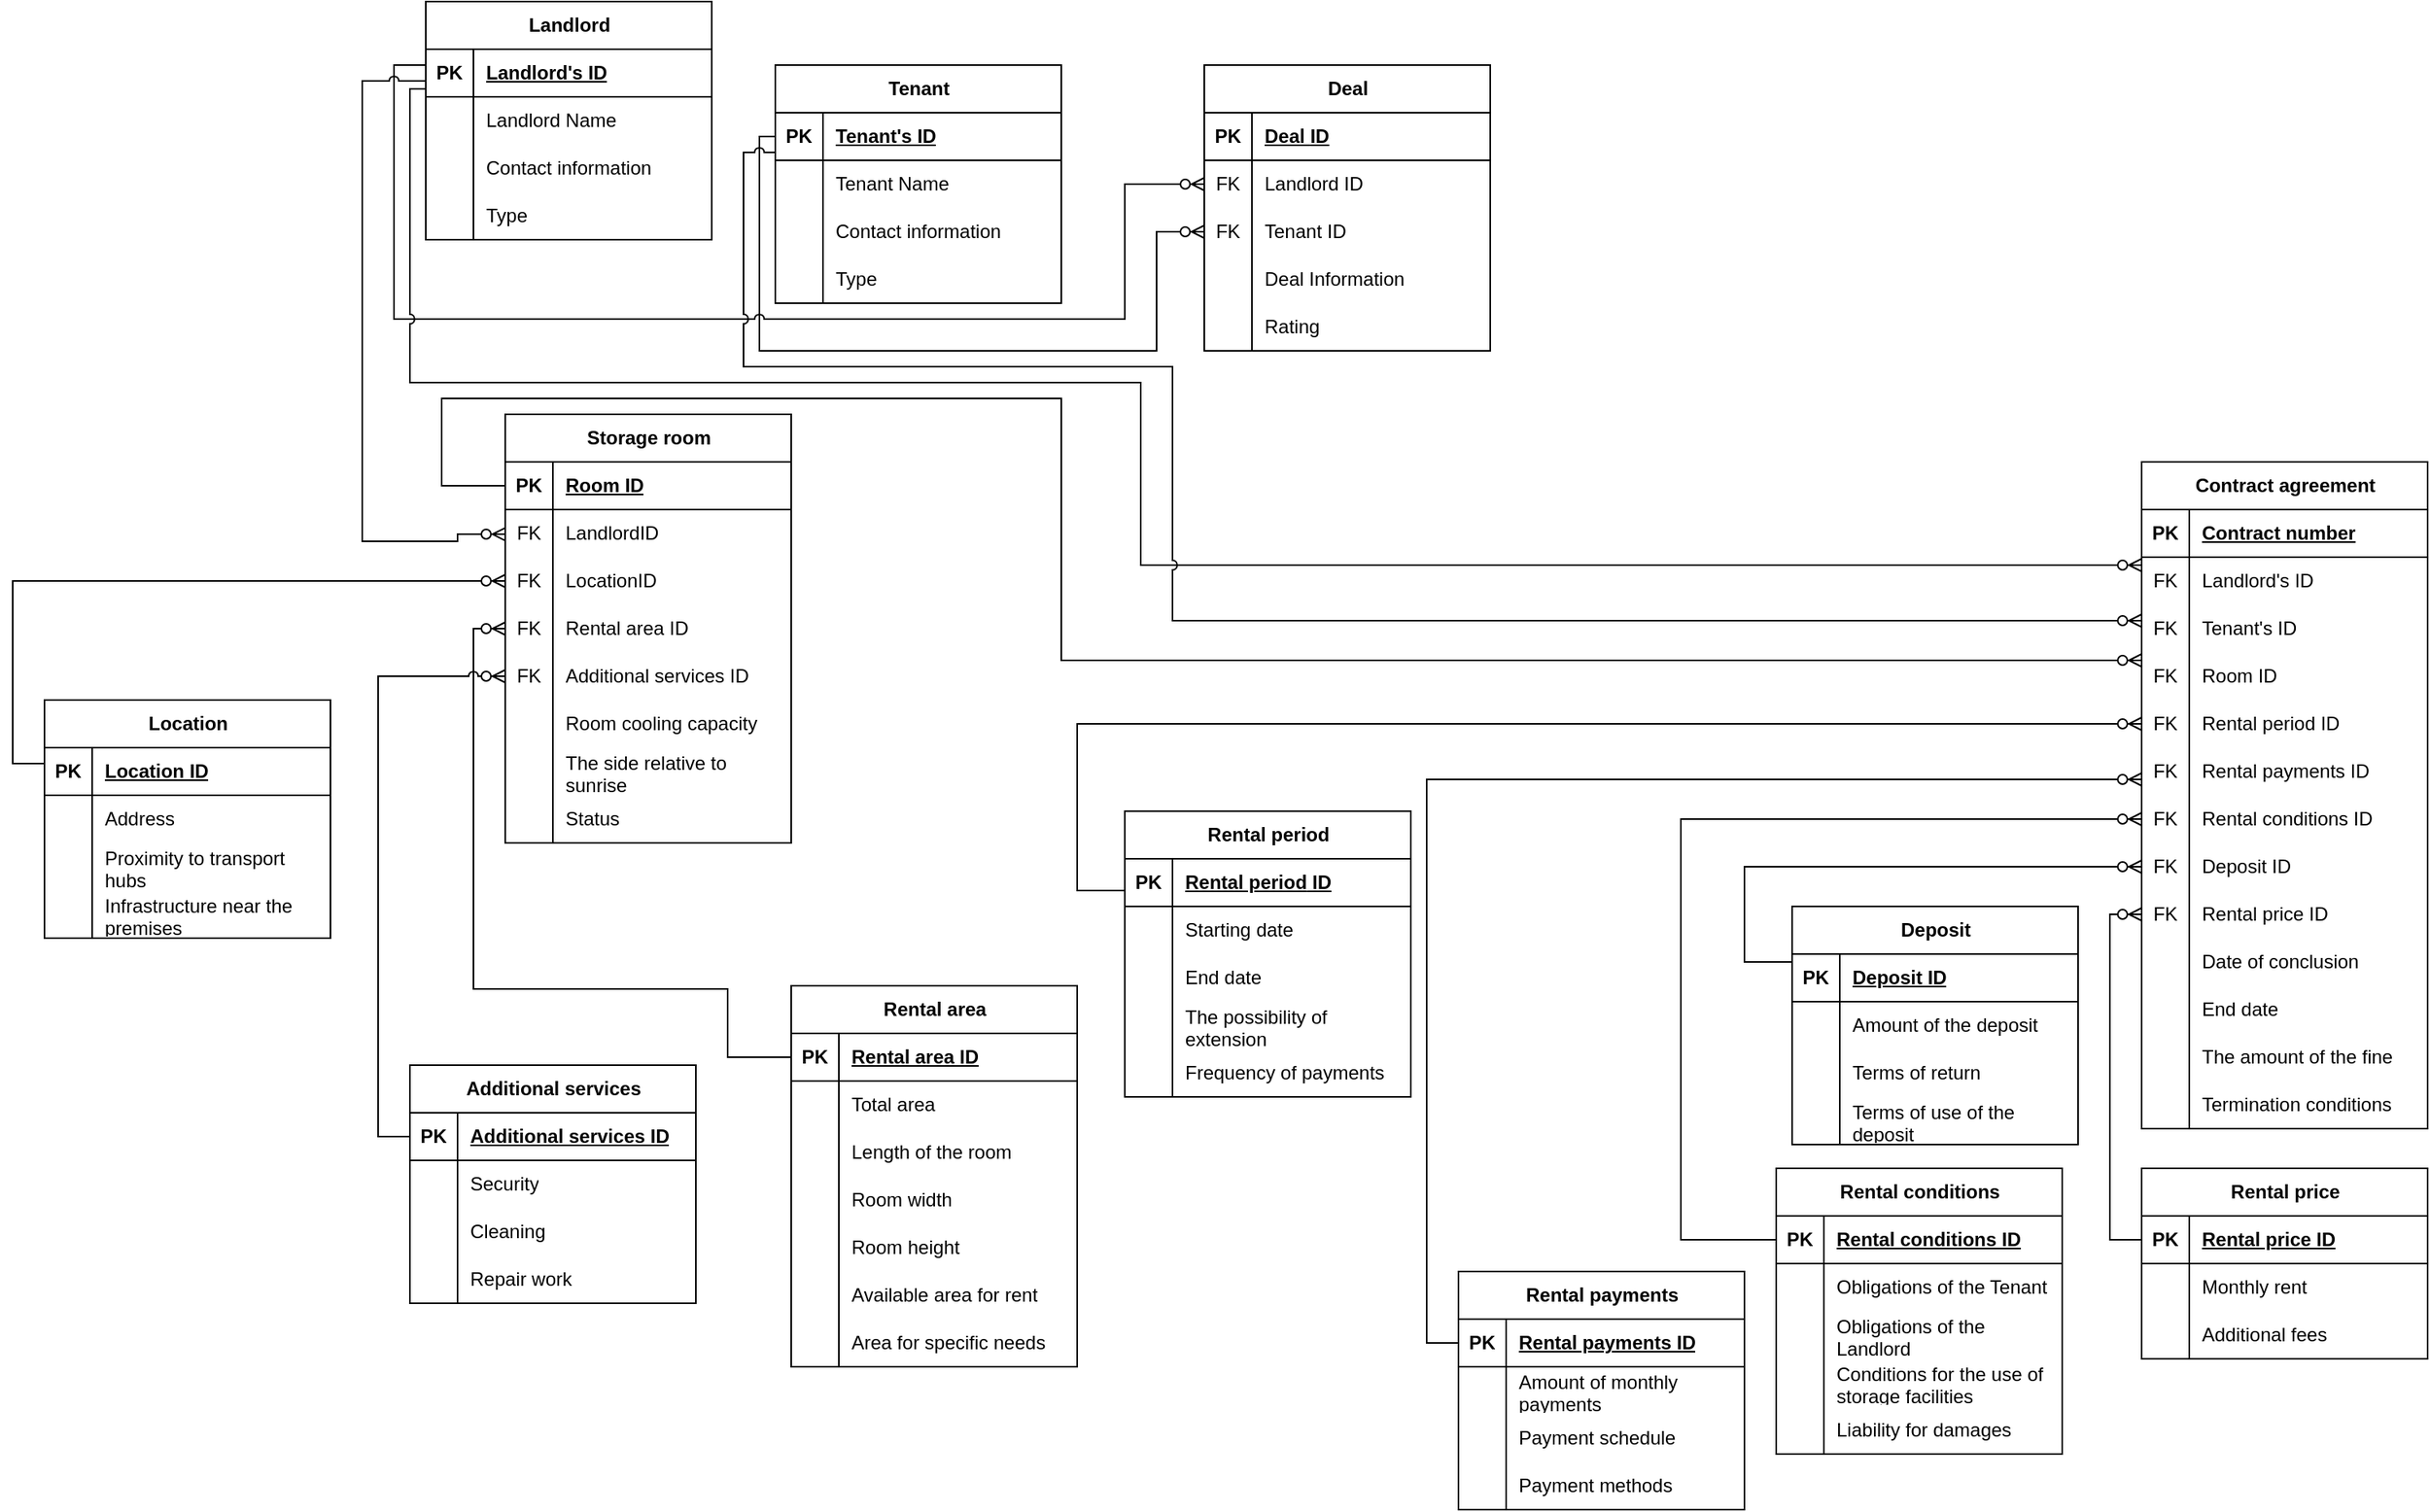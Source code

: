 <mxfile version="26.0.13">
  <diagram name="Страница — 1" id="-mQwkJnvX-AvhcxU_BEv">
    <mxGraphModel dx="3160" dy="1238" grid="1" gridSize="10" guides="1" tooltips="1" connect="1" arrows="1" fold="1" page="1" pageScale="1" pageWidth="827" pageHeight="1169" math="0" shadow="0">
      <root>
        <mxCell id="0" />
        <mxCell id="1" parent="0" />
        <mxCell id="DvoluAzYvth04wQCL5SD-5" value="Landlord" style="shape=table;startSize=30;container=1;collapsible=1;childLayout=tableLayout;fixedRows=1;rowLines=0;fontStyle=1;align=center;resizeLast=1;html=1;" vertex="1" parent="1">
          <mxGeometry x="40" y="30" width="180" height="150" as="geometry" />
        </mxCell>
        <mxCell id="DvoluAzYvth04wQCL5SD-6" value="" style="shape=tableRow;horizontal=0;startSize=0;swimlaneHead=0;swimlaneBody=0;fillColor=none;collapsible=0;dropTarget=0;points=[[0,0.5],[1,0.5]];portConstraint=eastwest;top=0;left=0;right=0;bottom=1;" vertex="1" parent="DvoluAzYvth04wQCL5SD-5">
          <mxGeometry y="30" width="180" height="30" as="geometry" />
        </mxCell>
        <mxCell id="DvoluAzYvth04wQCL5SD-7" value="PK" style="shape=partialRectangle;connectable=0;fillColor=none;top=0;left=0;bottom=0;right=0;fontStyle=1;overflow=hidden;whiteSpace=wrap;html=1;" vertex="1" parent="DvoluAzYvth04wQCL5SD-6">
          <mxGeometry width="30" height="30" as="geometry">
            <mxRectangle width="30" height="30" as="alternateBounds" />
          </mxGeometry>
        </mxCell>
        <mxCell id="DvoluAzYvth04wQCL5SD-8" value="Landlord&#39;s ID" style="shape=partialRectangle;connectable=0;fillColor=none;top=0;left=0;bottom=0;right=0;align=left;spacingLeft=6;fontStyle=5;overflow=hidden;whiteSpace=wrap;html=1;" vertex="1" parent="DvoluAzYvth04wQCL5SD-6">
          <mxGeometry x="30" width="150" height="30" as="geometry">
            <mxRectangle width="150" height="30" as="alternateBounds" />
          </mxGeometry>
        </mxCell>
        <mxCell id="DvoluAzYvth04wQCL5SD-9" value="" style="shape=tableRow;horizontal=0;startSize=0;swimlaneHead=0;swimlaneBody=0;fillColor=none;collapsible=0;dropTarget=0;points=[[0,0.5],[1,0.5]];portConstraint=eastwest;top=0;left=0;right=0;bottom=0;" vertex="1" parent="DvoluAzYvth04wQCL5SD-5">
          <mxGeometry y="60" width="180" height="30" as="geometry" />
        </mxCell>
        <mxCell id="DvoluAzYvth04wQCL5SD-10" value="" style="shape=partialRectangle;connectable=0;fillColor=none;top=0;left=0;bottom=0;right=0;editable=1;overflow=hidden;whiteSpace=wrap;html=1;" vertex="1" parent="DvoluAzYvth04wQCL5SD-9">
          <mxGeometry width="30" height="30" as="geometry">
            <mxRectangle width="30" height="30" as="alternateBounds" />
          </mxGeometry>
        </mxCell>
        <mxCell id="DvoluAzYvth04wQCL5SD-11" value="&lt;span style=&quot;text-align: center; text-wrap-mode: nowrap;&quot;&gt;Landlord&amp;nbsp;&lt;/span&gt;Name" style="shape=partialRectangle;connectable=0;fillColor=none;top=0;left=0;bottom=0;right=0;align=left;spacingLeft=6;overflow=hidden;whiteSpace=wrap;html=1;" vertex="1" parent="DvoluAzYvth04wQCL5SD-9">
          <mxGeometry x="30" width="150" height="30" as="geometry">
            <mxRectangle width="150" height="30" as="alternateBounds" />
          </mxGeometry>
        </mxCell>
        <mxCell id="DvoluAzYvth04wQCL5SD-12" value="" style="shape=tableRow;horizontal=0;startSize=0;swimlaneHead=0;swimlaneBody=0;fillColor=none;collapsible=0;dropTarget=0;points=[[0,0.5],[1,0.5]];portConstraint=eastwest;top=0;left=0;right=0;bottom=0;" vertex="1" parent="DvoluAzYvth04wQCL5SD-5">
          <mxGeometry y="90" width="180" height="30" as="geometry" />
        </mxCell>
        <mxCell id="DvoluAzYvth04wQCL5SD-13" value="" style="shape=partialRectangle;connectable=0;fillColor=none;top=0;left=0;bottom=0;right=0;editable=1;overflow=hidden;whiteSpace=wrap;html=1;" vertex="1" parent="DvoluAzYvth04wQCL5SD-12">
          <mxGeometry width="30" height="30" as="geometry">
            <mxRectangle width="30" height="30" as="alternateBounds" />
          </mxGeometry>
        </mxCell>
        <mxCell id="DvoluAzYvth04wQCL5SD-14" value="Contact information" style="shape=partialRectangle;connectable=0;fillColor=none;top=0;left=0;bottom=0;right=0;align=left;spacingLeft=6;overflow=hidden;whiteSpace=wrap;html=1;" vertex="1" parent="DvoluAzYvth04wQCL5SD-12">
          <mxGeometry x="30" width="150" height="30" as="geometry">
            <mxRectangle width="150" height="30" as="alternateBounds" />
          </mxGeometry>
        </mxCell>
        <mxCell id="DvoluAzYvth04wQCL5SD-15" value="" style="shape=tableRow;horizontal=0;startSize=0;swimlaneHead=0;swimlaneBody=0;fillColor=none;collapsible=0;dropTarget=0;points=[[0,0.5],[1,0.5]];portConstraint=eastwest;top=0;left=0;right=0;bottom=0;" vertex="1" parent="DvoluAzYvth04wQCL5SD-5">
          <mxGeometry y="120" width="180" height="30" as="geometry" />
        </mxCell>
        <mxCell id="DvoluAzYvth04wQCL5SD-16" value="" style="shape=partialRectangle;connectable=0;fillColor=none;top=0;left=0;bottom=0;right=0;editable=1;overflow=hidden;whiteSpace=wrap;html=1;" vertex="1" parent="DvoluAzYvth04wQCL5SD-15">
          <mxGeometry width="30" height="30" as="geometry">
            <mxRectangle width="30" height="30" as="alternateBounds" />
          </mxGeometry>
        </mxCell>
        <mxCell id="DvoluAzYvth04wQCL5SD-17" value="Type" style="shape=partialRectangle;connectable=0;fillColor=none;top=0;left=0;bottom=0;right=0;align=left;spacingLeft=6;overflow=hidden;whiteSpace=wrap;html=1;" vertex="1" parent="DvoluAzYvth04wQCL5SD-15">
          <mxGeometry x="30" width="150" height="30" as="geometry">
            <mxRectangle width="150" height="30" as="alternateBounds" />
          </mxGeometry>
        </mxCell>
        <mxCell id="DvoluAzYvth04wQCL5SD-21" value="&lt;span style=&quot;white-space: pre-wrap;&quot; data-src-align=&quot;0:9&quot; class=&quot;EzKURWReUAB5oZgtQNkl&quot;&gt;Tenant&lt;/span&gt;" style="shape=table;startSize=30;container=1;collapsible=1;childLayout=tableLayout;fixedRows=1;rowLines=0;fontStyle=1;align=center;resizeLast=1;html=1;" vertex="1" parent="1">
          <mxGeometry x="260" y="70" width="180" height="150" as="geometry" />
        </mxCell>
        <mxCell id="DvoluAzYvth04wQCL5SD-22" value="" style="shape=tableRow;horizontal=0;startSize=0;swimlaneHead=0;swimlaneBody=0;fillColor=none;collapsible=0;dropTarget=0;points=[[0,0.5],[1,0.5]];portConstraint=eastwest;top=0;left=0;right=0;bottom=1;" vertex="1" parent="DvoluAzYvth04wQCL5SD-21">
          <mxGeometry y="30" width="180" height="30" as="geometry" />
        </mxCell>
        <mxCell id="DvoluAzYvth04wQCL5SD-23" value="PK" style="shape=partialRectangle;connectable=0;fillColor=none;top=0;left=0;bottom=0;right=0;fontStyle=1;overflow=hidden;whiteSpace=wrap;html=1;" vertex="1" parent="DvoluAzYvth04wQCL5SD-22">
          <mxGeometry width="30" height="30" as="geometry">
            <mxRectangle width="30" height="30" as="alternateBounds" />
          </mxGeometry>
        </mxCell>
        <mxCell id="DvoluAzYvth04wQCL5SD-24" value="&lt;span style=&quot;text-align: center; white-space-collapse: preserve;&quot;&gt;Tenant&lt;/span&gt;&#39;s ID" style="shape=partialRectangle;connectable=0;fillColor=none;top=0;left=0;bottom=0;right=0;align=left;spacingLeft=6;fontStyle=5;overflow=hidden;whiteSpace=wrap;html=1;" vertex="1" parent="DvoluAzYvth04wQCL5SD-22">
          <mxGeometry x="30" width="150" height="30" as="geometry">
            <mxRectangle width="150" height="30" as="alternateBounds" />
          </mxGeometry>
        </mxCell>
        <mxCell id="DvoluAzYvth04wQCL5SD-25" value="" style="shape=tableRow;horizontal=0;startSize=0;swimlaneHead=0;swimlaneBody=0;fillColor=none;collapsible=0;dropTarget=0;points=[[0,0.5],[1,0.5]];portConstraint=eastwest;top=0;left=0;right=0;bottom=0;" vertex="1" parent="DvoluAzYvth04wQCL5SD-21">
          <mxGeometry y="60" width="180" height="30" as="geometry" />
        </mxCell>
        <mxCell id="DvoluAzYvth04wQCL5SD-26" value="" style="shape=partialRectangle;connectable=0;fillColor=none;top=0;left=0;bottom=0;right=0;editable=1;overflow=hidden;whiteSpace=wrap;html=1;" vertex="1" parent="DvoluAzYvth04wQCL5SD-25">
          <mxGeometry width="30" height="30" as="geometry">
            <mxRectangle width="30" height="30" as="alternateBounds" />
          </mxGeometry>
        </mxCell>
        <mxCell id="DvoluAzYvth04wQCL5SD-27" value="&lt;span style=&quot;text-align: center; white-space-collapse: preserve;&quot;&gt;Tenant &lt;/span&gt;Name" style="shape=partialRectangle;connectable=0;fillColor=none;top=0;left=0;bottom=0;right=0;align=left;spacingLeft=6;overflow=hidden;whiteSpace=wrap;html=1;" vertex="1" parent="DvoluAzYvth04wQCL5SD-25">
          <mxGeometry x="30" width="150" height="30" as="geometry">
            <mxRectangle width="150" height="30" as="alternateBounds" />
          </mxGeometry>
        </mxCell>
        <mxCell id="DvoluAzYvth04wQCL5SD-28" value="" style="shape=tableRow;horizontal=0;startSize=0;swimlaneHead=0;swimlaneBody=0;fillColor=none;collapsible=0;dropTarget=0;points=[[0,0.5],[1,0.5]];portConstraint=eastwest;top=0;left=0;right=0;bottom=0;" vertex="1" parent="DvoluAzYvth04wQCL5SD-21">
          <mxGeometry y="90" width="180" height="30" as="geometry" />
        </mxCell>
        <mxCell id="DvoluAzYvth04wQCL5SD-29" value="" style="shape=partialRectangle;connectable=0;fillColor=none;top=0;left=0;bottom=0;right=0;editable=1;overflow=hidden;whiteSpace=wrap;html=1;" vertex="1" parent="DvoluAzYvth04wQCL5SD-28">
          <mxGeometry width="30" height="30" as="geometry">
            <mxRectangle width="30" height="30" as="alternateBounds" />
          </mxGeometry>
        </mxCell>
        <mxCell id="DvoluAzYvth04wQCL5SD-30" value="Contact information" style="shape=partialRectangle;connectable=0;fillColor=none;top=0;left=0;bottom=0;right=0;align=left;spacingLeft=6;overflow=hidden;whiteSpace=wrap;html=1;" vertex="1" parent="DvoluAzYvth04wQCL5SD-28">
          <mxGeometry x="30" width="150" height="30" as="geometry">
            <mxRectangle width="150" height="30" as="alternateBounds" />
          </mxGeometry>
        </mxCell>
        <mxCell id="DvoluAzYvth04wQCL5SD-31" value="" style="shape=tableRow;horizontal=0;startSize=0;swimlaneHead=0;swimlaneBody=0;fillColor=none;collapsible=0;dropTarget=0;points=[[0,0.5],[1,0.5]];portConstraint=eastwest;top=0;left=0;right=0;bottom=0;" vertex="1" parent="DvoluAzYvth04wQCL5SD-21">
          <mxGeometry y="120" width="180" height="30" as="geometry" />
        </mxCell>
        <mxCell id="DvoluAzYvth04wQCL5SD-32" value="" style="shape=partialRectangle;connectable=0;fillColor=none;top=0;left=0;bottom=0;right=0;editable=1;overflow=hidden;whiteSpace=wrap;html=1;" vertex="1" parent="DvoluAzYvth04wQCL5SD-31">
          <mxGeometry width="30" height="30" as="geometry">
            <mxRectangle width="30" height="30" as="alternateBounds" />
          </mxGeometry>
        </mxCell>
        <mxCell id="DvoluAzYvth04wQCL5SD-33" value="Type" style="shape=partialRectangle;connectable=0;fillColor=none;top=0;left=0;bottom=0;right=0;align=left;spacingLeft=6;overflow=hidden;whiteSpace=wrap;html=1;" vertex="1" parent="DvoluAzYvth04wQCL5SD-31">
          <mxGeometry x="30" width="150" height="30" as="geometry">
            <mxRectangle width="150" height="30" as="alternateBounds" />
          </mxGeometry>
        </mxCell>
        <mxCell id="DvoluAzYvth04wQCL5SD-37" value="Deal" style="shape=table;startSize=30;container=1;collapsible=1;childLayout=tableLayout;fixedRows=1;rowLines=0;fontStyle=1;align=center;resizeLast=1;html=1;" vertex="1" parent="1">
          <mxGeometry x="530" y="70" width="180" height="180" as="geometry" />
        </mxCell>
        <mxCell id="DvoluAzYvth04wQCL5SD-38" value="" style="shape=tableRow;horizontal=0;startSize=0;swimlaneHead=0;swimlaneBody=0;fillColor=none;collapsible=0;dropTarget=0;points=[[0,0.5],[1,0.5]];portConstraint=eastwest;top=0;left=0;right=0;bottom=1;" vertex="1" parent="DvoluAzYvth04wQCL5SD-37">
          <mxGeometry y="30" width="180" height="30" as="geometry" />
        </mxCell>
        <mxCell id="DvoluAzYvth04wQCL5SD-39" value="PK" style="shape=partialRectangle;connectable=0;fillColor=none;top=0;left=0;bottom=0;right=0;fontStyle=1;overflow=hidden;whiteSpace=wrap;html=1;" vertex="1" parent="DvoluAzYvth04wQCL5SD-38">
          <mxGeometry width="30" height="30" as="geometry">
            <mxRectangle width="30" height="30" as="alternateBounds" />
          </mxGeometry>
        </mxCell>
        <mxCell id="DvoluAzYvth04wQCL5SD-40" value="Deal&amp;nbsp;&lt;span style=&quot;white-space-collapse: preserve;&quot; data-src-align=&quot;0:13&quot; class=&quot;EzKURWReUAB5oZgtQNkl&quot;&gt;ID&lt;/span&gt;" style="shape=partialRectangle;connectable=0;fillColor=none;top=0;left=0;bottom=0;right=0;align=left;spacingLeft=6;fontStyle=5;overflow=hidden;whiteSpace=wrap;html=1;" vertex="1" parent="DvoluAzYvth04wQCL5SD-38">
          <mxGeometry x="30" width="150" height="30" as="geometry">
            <mxRectangle width="150" height="30" as="alternateBounds" />
          </mxGeometry>
        </mxCell>
        <mxCell id="DvoluAzYvth04wQCL5SD-41" value="" style="shape=tableRow;horizontal=0;startSize=0;swimlaneHead=0;swimlaneBody=0;fillColor=none;collapsible=0;dropTarget=0;points=[[0,0.5],[1,0.5]];portConstraint=eastwest;top=0;left=0;right=0;bottom=0;" vertex="1" parent="DvoluAzYvth04wQCL5SD-37">
          <mxGeometry y="60" width="180" height="30" as="geometry" />
        </mxCell>
        <mxCell id="DvoluAzYvth04wQCL5SD-42" value="FK" style="shape=partialRectangle;connectable=0;fillColor=none;top=0;left=0;bottom=0;right=0;editable=1;overflow=hidden;whiteSpace=wrap;html=1;" vertex="1" parent="DvoluAzYvth04wQCL5SD-41">
          <mxGeometry width="30" height="30" as="geometry">
            <mxRectangle width="30" height="30" as="alternateBounds" />
          </mxGeometry>
        </mxCell>
        <mxCell id="DvoluAzYvth04wQCL5SD-43" value="&lt;span style=&quot;text-align: center; text-wrap-mode: nowrap;&quot;&gt;Landlord ID&lt;/span&gt;" style="shape=partialRectangle;connectable=0;fillColor=none;top=0;left=0;bottom=0;right=0;align=left;spacingLeft=6;overflow=hidden;whiteSpace=wrap;html=1;" vertex="1" parent="DvoluAzYvth04wQCL5SD-41">
          <mxGeometry x="30" width="150" height="30" as="geometry">
            <mxRectangle width="150" height="30" as="alternateBounds" />
          </mxGeometry>
        </mxCell>
        <mxCell id="DvoluAzYvth04wQCL5SD-44" value="" style="shape=tableRow;horizontal=0;startSize=0;swimlaneHead=0;swimlaneBody=0;fillColor=none;collapsible=0;dropTarget=0;points=[[0,0.5],[1,0.5]];portConstraint=eastwest;top=0;left=0;right=0;bottom=0;" vertex="1" parent="DvoluAzYvth04wQCL5SD-37">
          <mxGeometry y="90" width="180" height="30" as="geometry" />
        </mxCell>
        <mxCell id="DvoluAzYvth04wQCL5SD-45" value="FK" style="shape=partialRectangle;connectable=0;fillColor=none;top=0;left=0;bottom=0;right=0;editable=1;overflow=hidden;whiteSpace=wrap;html=1;" vertex="1" parent="DvoluAzYvth04wQCL5SD-44">
          <mxGeometry width="30" height="30" as="geometry">
            <mxRectangle width="30" height="30" as="alternateBounds" />
          </mxGeometry>
        </mxCell>
        <mxCell id="DvoluAzYvth04wQCL5SD-46" value="&lt;span style=&quot;text-align: center; white-space-collapse: preserve;&quot;&gt;Tenant ID&lt;/span&gt;" style="shape=partialRectangle;connectable=0;fillColor=none;top=0;left=0;bottom=0;right=0;align=left;spacingLeft=6;overflow=hidden;whiteSpace=wrap;html=1;" vertex="1" parent="DvoluAzYvth04wQCL5SD-44">
          <mxGeometry x="30" width="150" height="30" as="geometry">
            <mxRectangle width="150" height="30" as="alternateBounds" />
          </mxGeometry>
        </mxCell>
        <mxCell id="DvoluAzYvth04wQCL5SD-47" value="" style="shape=tableRow;horizontal=0;startSize=0;swimlaneHead=0;swimlaneBody=0;fillColor=none;collapsible=0;dropTarget=0;points=[[0,0.5],[1,0.5]];portConstraint=eastwest;top=0;left=0;right=0;bottom=0;" vertex="1" parent="DvoluAzYvth04wQCL5SD-37">
          <mxGeometry y="120" width="180" height="30" as="geometry" />
        </mxCell>
        <mxCell id="DvoluAzYvth04wQCL5SD-48" value="" style="shape=partialRectangle;connectable=0;fillColor=none;top=0;left=0;bottom=0;right=0;editable=1;overflow=hidden;whiteSpace=wrap;html=1;" vertex="1" parent="DvoluAzYvth04wQCL5SD-47">
          <mxGeometry width="30" height="30" as="geometry">
            <mxRectangle width="30" height="30" as="alternateBounds" />
          </mxGeometry>
        </mxCell>
        <mxCell id="DvoluAzYvth04wQCL5SD-49" value="Deal&amp;nbsp;&lt;span style=&quot;white-space-collapse: preserve;&quot; data-src-align=&quot;0:12&quot; class=&quot;EzKURWReUAB5oZgtQNkl&quot;&gt;Information&lt;/span&gt;" style="shape=partialRectangle;connectable=0;fillColor=none;top=0;left=0;bottom=0;right=0;align=left;spacingLeft=6;overflow=hidden;whiteSpace=wrap;html=1;" vertex="1" parent="DvoluAzYvth04wQCL5SD-47">
          <mxGeometry x="30" width="150" height="30" as="geometry">
            <mxRectangle width="150" height="30" as="alternateBounds" />
          </mxGeometry>
        </mxCell>
        <mxCell id="DvoluAzYvth04wQCL5SD-50" value="" style="shape=tableRow;horizontal=0;startSize=0;swimlaneHead=0;swimlaneBody=0;fillColor=none;collapsible=0;dropTarget=0;points=[[0,0.5],[1,0.5]];portConstraint=eastwest;top=0;left=0;right=0;bottom=0;" vertex="1" parent="DvoluAzYvth04wQCL5SD-37">
          <mxGeometry y="150" width="180" height="30" as="geometry" />
        </mxCell>
        <mxCell id="DvoluAzYvth04wQCL5SD-51" value="" style="shape=partialRectangle;connectable=0;fillColor=none;top=0;left=0;bottom=0;right=0;editable=1;overflow=hidden;whiteSpace=wrap;html=1;" vertex="1" parent="DvoluAzYvth04wQCL5SD-50">
          <mxGeometry width="30" height="30" as="geometry">
            <mxRectangle width="30" height="30" as="alternateBounds" />
          </mxGeometry>
        </mxCell>
        <mxCell id="DvoluAzYvth04wQCL5SD-52" value="Rating" style="shape=partialRectangle;connectable=0;fillColor=none;top=0;left=0;bottom=0;right=0;align=left;spacingLeft=6;overflow=hidden;whiteSpace=wrap;html=1;" vertex="1" parent="DvoluAzYvth04wQCL5SD-50">
          <mxGeometry x="30" width="150" height="30" as="geometry">
            <mxRectangle width="150" height="30" as="alternateBounds" />
          </mxGeometry>
        </mxCell>
        <mxCell id="DvoluAzYvth04wQCL5SD-53" value="Storage room" style="shape=table;startSize=30;container=1;collapsible=1;childLayout=tableLayout;fixedRows=1;rowLines=0;fontStyle=1;align=center;resizeLast=1;html=1;" vertex="1" parent="1">
          <mxGeometry x="90" y="290" width="180" height="270" as="geometry" />
        </mxCell>
        <mxCell id="DvoluAzYvth04wQCL5SD-54" value="" style="shape=tableRow;horizontal=0;startSize=0;swimlaneHead=0;swimlaneBody=0;fillColor=none;collapsible=0;dropTarget=0;points=[[0,0.5],[1,0.5]];portConstraint=eastwest;top=0;left=0;right=0;bottom=1;" vertex="1" parent="DvoluAzYvth04wQCL5SD-53">
          <mxGeometry y="30" width="180" height="30" as="geometry" />
        </mxCell>
        <mxCell id="DvoluAzYvth04wQCL5SD-55" value="PK" style="shape=partialRectangle;connectable=0;fillColor=none;top=0;left=0;bottom=0;right=0;fontStyle=1;overflow=hidden;whiteSpace=wrap;html=1;" vertex="1" parent="DvoluAzYvth04wQCL5SD-54">
          <mxGeometry width="30" height="30" as="geometry">
            <mxRectangle width="30" height="30" as="alternateBounds" />
          </mxGeometry>
        </mxCell>
        <mxCell id="DvoluAzYvth04wQCL5SD-56" value="Room ID" style="shape=partialRectangle;connectable=0;fillColor=none;top=0;left=0;bottom=0;right=0;align=left;spacingLeft=6;fontStyle=5;overflow=hidden;whiteSpace=wrap;html=1;" vertex="1" parent="DvoluAzYvth04wQCL5SD-54">
          <mxGeometry x="30" width="150" height="30" as="geometry">
            <mxRectangle width="150" height="30" as="alternateBounds" />
          </mxGeometry>
        </mxCell>
        <mxCell id="DvoluAzYvth04wQCL5SD-215" value="" style="shape=tableRow;horizontal=0;startSize=0;swimlaneHead=0;swimlaneBody=0;fillColor=none;collapsible=0;dropTarget=0;points=[[0,0.5],[1,0.5]];portConstraint=eastwest;top=0;left=0;right=0;bottom=0;" vertex="1" parent="DvoluAzYvth04wQCL5SD-53">
          <mxGeometry y="60" width="180" height="30" as="geometry" />
        </mxCell>
        <mxCell id="DvoluAzYvth04wQCL5SD-216" value="FK" style="shape=partialRectangle;connectable=0;fillColor=none;top=0;left=0;bottom=0;right=0;editable=1;overflow=hidden;whiteSpace=wrap;html=1;" vertex="1" parent="DvoluAzYvth04wQCL5SD-215">
          <mxGeometry width="30" height="30" as="geometry">
            <mxRectangle width="30" height="30" as="alternateBounds" />
          </mxGeometry>
        </mxCell>
        <mxCell id="DvoluAzYvth04wQCL5SD-217" value="&lt;span style=&quot;white-space-collapse: preserve;&quot; data-src-align=&quot;0:12&quot; class=&quot;EzKURWReUAB5oZgtQNkl&quot;&gt;LandlordID&lt;/span&gt;" style="shape=partialRectangle;connectable=0;fillColor=none;top=0;left=0;bottom=0;right=0;align=left;spacingLeft=6;overflow=hidden;whiteSpace=wrap;html=1;" vertex="1" parent="DvoluAzYvth04wQCL5SD-215">
          <mxGeometry x="30" width="150" height="30" as="geometry">
            <mxRectangle width="150" height="30" as="alternateBounds" />
          </mxGeometry>
        </mxCell>
        <mxCell id="DvoluAzYvth04wQCL5SD-57" value="" style="shape=tableRow;horizontal=0;startSize=0;swimlaneHead=0;swimlaneBody=0;fillColor=none;collapsible=0;dropTarget=0;points=[[0,0.5],[1,0.5]];portConstraint=eastwest;top=0;left=0;right=0;bottom=0;" vertex="1" parent="DvoluAzYvth04wQCL5SD-53">
          <mxGeometry y="90" width="180" height="30" as="geometry" />
        </mxCell>
        <mxCell id="DvoluAzYvth04wQCL5SD-58" value="FK" style="shape=partialRectangle;connectable=0;fillColor=none;top=0;left=0;bottom=0;right=0;editable=1;overflow=hidden;whiteSpace=wrap;html=1;" vertex="1" parent="DvoluAzYvth04wQCL5SD-57">
          <mxGeometry width="30" height="30" as="geometry">
            <mxRectangle width="30" height="30" as="alternateBounds" />
          </mxGeometry>
        </mxCell>
        <mxCell id="DvoluAzYvth04wQCL5SD-59" value="LocationID" style="shape=partialRectangle;connectable=0;fillColor=none;top=0;left=0;bottom=0;right=0;align=left;spacingLeft=6;overflow=hidden;whiteSpace=wrap;html=1;" vertex="1" parent="DvoluAzYvth04wQCL5SD-57">
          <mxGeometry x="30" width="150" height="30" as="geometry">
            <mxRectangle width="150" height="30" as="alternateBounds" />
          </mxGeometry>
        </mxCell>
        <mxCell id="DvoluAzYvth04wQCL5SD-60" value="" style="shape=tableRow;horizontal=0;startSize=0;swimlaneHead=0;swimlaneBody=0;fillColor=none;collapsible=0;dropTarget=0;points=[[0,0.5],[1,0.5]];portConstraint=eastwest;top=0;left=0;right=0;bottom=0;" vertex="1" parent="DvoluAzYvth04wQCL5SD-53">
          <mxGeometry y="120" width="180" height="30" as="geometry" />
        </mxCell>
        <mxCell id="DvoluAzYvth04wQCL5SD-61" value="FK" style="shape=partialRectangle;connectable=0;fillColor=none;top=0;left=0;bottom=0;right=0;editable=1;overflow=hidden;whiteSpace=wrap;html=1;" vertex="1" parent="DvoluAzYvth04wQCL5SD-60">
          <mxGeometry width="30" height="30" as="geometry">
            <mxRectangle width="30" height="30" as="alternateBounds" />
          </mxGeometry>
        </mxCell>
        <mxCell id="DvoluAzYvth04wQCL5SD-62" value="Rental area ID" style="shape=partialRectangle;connectable=0;fillColor=none;top=0;left=0;bottom=0;right=0;align=left;spacingLeft=6;overflow=hidden;whiteSpace=wrap;html=1;" vertex="1" parent="DvoluAzYvth04wQCL5SD-60">
          <mxGeometry x="30" width="150" height="30" as="geometry">
            <mxRectangle width="150" height="30" as="alternateBounds" />
          </mxGeometry>
        </mxCell>
        <mxCell id="DvoluAzYvth04wQCL5SD-69" value="" style="shape=tableRow;horizontal=0;startSize=0;swimlaneHead=0;swimlaneBody=0;fillColor=none;collapsible=0;dropTarget=0;points=[[0,0.5],[1,0.5]];portConstraint=eastwest;top=0;left=0;right=0;bottom=0;" vertex="1" parent="DvoluAzYvth04wQCL5SD-53">
          <mxGeometry y="150" width="180" height="30" as="geometry" />
        </mxCell>
        <mxCell id="DvoluAzYvth04wQCL5SD-70" value="FK" style="shape=partialRectangle;connectable=0;fillColor=none;top=0;left=0;bottom=0;right=0;editable=1;overflow=hidden;whiteSpace=wrap;html=1;" vertex="1" parent="DvoluAzYvth04wQCL5SD-69">
          <mxGeometry width="30" height="30" as="geometry">
            <mxRectangle width="30" height="30" as="alternateBounds" />
          </mxGeometry>
        </mxCell>
        <mxCell id="DvoluAzYvth04wQCL5SD-71" value="Additional services ID" style="shape=partialRectangle;connectable=0;fillColor=none;top=0;left=0;bottom=0;right=0;align=left;spacingLeft=6;overflow=hidden;whiteSpace=wrap;html=1;" vertex="1" parent="DvoluAzYvth04wQCL5SD-69">
          <mxGeometry x="30" width="150" height="30" as="geometry">
            <mxRectangle width="150" height="30" as="alternateBounds" />
          </mxGeometry>
        </mxCell>
        <mxCell id="DvoluAzYvth04wQCL5SD-63" value="" style="shape=tableRow;horizontal=0;startSize=0;swimlaneHead=0;swimlaneBody=0;fillColor=none;collapsible=0;dropTarget=0;points=[[0,0.5],[1,0.5]];portConstraint=eastwest;top=0;left=0;right=0;bottom=0;" vertex="1" parent="DvoluAzYvth04wQCL5SD-53">
          <mxGeometry y="180" width="180" height="30" as="geometry" />
        </mxCell>
        <mxCell id="DvoluAzYvth04wQCL5SD-64" value="" style="shape=partialRectangle;connectable=0;fillColor=none;top=0;left=0;bottom=0;right=0;editable=1;overflow=hidden;whiteSpace=wrap;html=1;" vertex="1" parent="DvoluAzYvth04wQCL5SD-63">
          <mxGeometry width="30" height="30" as="geometry">
            <mxRectangle width="30" height="30" as="alternateBounds" />
          </mxGeometry>
        </mxCell>
        <mxCell id="DvoluAzYvth04wQCL5SD-65" value="Room cooling capacity" style="shape=partialRectangle;connectable=0;fillColor=none;top=0;left=0;bottom=0;right=0;align=left;spacingLeft=6;overflow=hidden;whiteSpace=wrap;html=1;" vertex="1" parent="DvoluAzYvth04wQCL5SD-63">
          <mxGeometry x="30" width="150" height="30" as="geometry">
            <mxRectangle width="150" height="30" as="alternateBounds" />
          </mxGeometry>
        </mxCell>
        <mxCell id="DvoluAzYvth04wQCL5SD-66" value="" style="shape=tableRow;horizontal=0;startSize=0;swimlaneHead=0;swimlaneBody=0;fillColor=none;collapsible=0;dropTarget=0;points=[[0,0.5],[1,0.5]];portConstraint=eastwest;top=0;left=0;right=0;bottom=0;" vertex="1" parent="DvoluAzYvth04wQCL5SD-53">
          <mxGeometry y="210" width="180" height="30" as="geometry" />
        </mxCell>
        <mxCell id="DvoluAzYvth04wQCL5SD-67" value="" style="shape=partialRectangle;connectable=0;fillColor=none;top=0;left=0;bottom=0;right=0;editable=1;overflow=hidden;whiteSpace=wrap;html=1;" vertex="1" parent="DvoluAzYvth04wQCL5SD-66">
          <mxGeometry width="30" height="30" as="geometry">
            <mxRectangle width="30" height="30" as="alternateBounds" />
          </mxGeometry>
        </mxCell>
        <mxCell id="DvoluAzYvth04wQCL5SD-68" value="The side relative to sunrise" style="shape=partialRectangle;connectable=0;fillColor=none;top=0;left=0;bottom=0;right=0;align=left;spacingLeft=6;overflow=hidden;whiteSpace=wrap;html=1;" vertex="1" parent="DvoluAzYvth04wQCL5SD-66">
          <mxGeometry x="30" width="150" height="30" as="geometry">
            <mxRectangle width="150" height="30" as="alternateBounds" />
          </mxGeometry>
        </mxCell>
        <mxCell id="DvoluAzYvth04wQCL5SD-72" value="" style="shape=tableRow;horizontal=0;startSize=0;swimlaneHead=0;swimlaneBody=0;fillColor=none;collapsible=0;dropTarget=0;points=[[0,0.5],[1,0.5]];portConstraint=eastwest;top=0;left=0;right=0;bottom=0;" vertex="1" parent="DvoluAzYvth04wQCL5SD-53">
          <mxGeometry y="240" width="180" height="30" as="geometry" />
        </mxCell>
        <mxCell id="DvoluAzYvth04wQCL5SD-73" value="" style="shape=partialRectangle;connectable=0;fillColor=none;top=0;left=0;bottom=0;right=0;editable=1;overflow=hidden;whiteSpace=wrap;html=1;" vertex="1" parent="DvoluAzYvth04wQCL5SD-72">
          <mxGeometry width="30" height="30" as="geometry">
            <mxRectangle width="30" height="30" as="alternateBounds" />
          </mxGeometry>
        </mxCell>
        <mxCell id="DvoluAzYvth04wQCL5SD-74" value="Status" style="shape=partialRectangle;connectable=0;fillColor=none;top=0;left=0;bottom=0;right=0;align=left;spacingLeft=6;overflow=hidden;whiteSpace=wrap;html=1;" vertex="1" parent="DvoluAzYvth04wQCL5SD-72">
          <mxGeometry x="30" width="150" height="30" as="geometry">
            <mxRectangle width="150" height="30" as="alternateBounds" />
          </mxGeometry>
        </mxCell>
        <mxCell id="DvoluAzYvth04wQCL5SD-75" value="Contract agreement" style="shape=table;startSize=30;container=1;collapsible=1;childLayout=tableLayout;fixedRows=1;rowLines=0;fontStyle=1;align=center;resizeLast=1;html=1;" vertex="1" parent="1">
          <mxGeometry x="1120" y="320" width="180" height="420" as="geometry" />
        </mxCell>
        <mxCell id="DvoluAzYvth04wQCL5SD-76" value="" style="shape=tableRow;horizontal=0;startSize=0;swimlaneHead=0;swimlaneBody=0;fillColor=none;collapsible=0;dropTarget=0;points=[[0,0.5],[1,0.5]];portConstraint=eastwest;top=0;left=0;right=0;bottom=1;" vertex="1" parent="DvoluAzYvth04wQCL5SD-75">
          <mxGeometry y="30" width="180" height="30" as="geometry" />
        </mxCell>
        <mxCell id="DvoluAzYvth04wQCL5SD-77" value="PK" style="shape=partialRectangle;connectable=0;fillColor=none;top=0;left=0;bottom=0;right=0;fontStyle=1;overflow=hidden;whiteSpace=wrap;html=1;" vertex="1" parent="DvoluAzYvth04wQCL5SD-76">
          <mxGeometry width="30" height="30" as="geometry">
            <mxRectangle width="30" height="30" as="alternateBounds" />
          </mxGeometry>
        </mxCell>
        <mxCell id="DvoluAzYvth04wQCL5SD-78" value="Contract number" style="shape=partialRectangle;connectable=0;fillColor=none;top=0;left=0;bottom=0;right=0;align=left;spacingLeft=6;fontStyle=5;overflow=hidden;whiteSpace=wrap;html=1;" vertex="1" parent="DvoluAzYvth04wQCL5SD-76">
          <mxGeometry x="30" width="150" height="30" as="geometry">
            <mxRectangle width="150" height="30" as="alternateBounds" />
          </mxGeometry>
        </mxCell>
        <mxCell id="DvoluAzYvth04wQCL5SD-222" value="" style="shape=tableRow;horizontal=0;startSize=0;swimlaneHead=0;swimlaneBody=0;fillColor=none;collapsible=0;dropTarget=0;points=[[0,0.5],[1,0.5]];portConstraint=eastwest;top=0;left=0;right=0;bottom=0;" vertex="1" parent="DvoluAzYvth04wQCL5SD-75">
          <mxGeometry y="60" width="180" height="30" as="geometry" />
        </mxCell>
        <mxCell id="DvoluAzYvth04wQCL5SD-223" value="FK" style="shape=partialRectangle;connectable=0;fillColor=none;top=0;left=0;bottom=0;right=0;editable=1;overflow=hidden;whiteSpace=wrap;html=1;" vertex="1" parent="DvoluAzYvth04wQCL5SD-222">
          <mxGeometry width="30" height="30" as="geometry">
            <mxRectangle width="30" height="30" as="alternateBounds" />
          </mxGeometry>
        </mxCell>
        <mxCell id="DvoluAzYvth04wQCL5SD-224" value="Landlord&#39;s ID" style="shape=partialRectangle;connectable=0;fillColor=none;top=0;left=0;bottom=0;right=0;align=left;spacingLeft=6;overflow=hidden;whiteSpace=wrap;html=1;" vertex="1" parent="DvoluAzYvth04wQCL5SD-222">
          <mxGeometry x="30" width="150" height="30" as="geometry">
            <mxRectangle width="150" height="30" as="alternateBounds" />
          </mxGeometry>
        </mxCell>
        <mxCell id="DvoluAzYvth04wQCL5SD-225" value="" style="shape=tableRow;horizontal=0;startSize=0;swimlaneHead=0;swimlaneBody=0;fillColor=none;collapsible=0;dropTarget=0;points=[[0,0.5],[1,0.5]];portConstraint=eastwest;top=0;left=0;right=0;bottom=0;" vertex="1" parent="DvoluAzYvth04wQCL5SD-75">
          <mxGeometry y="90" width="180" height="30" as="geometry" />
        </mxCell>
        <mxCell id="DvoluAzYvth04wQCL5SD-226" value="FK" style="shape=partialRectangle;connectable=0;fillColor=none;top=0;left=0;bottom=0;right=0;editable=1;overflow=hidden;whiteSpace=wrap;html=1;" vertex="1" parent="DvoluAzYvth04wQCL5SD-225">
          <mxGeometry width="30" height="30" as="geometry">
            <mxRectangle width="30" height="30" as="alternateBounds" />
          </mxGeometry>
        </mxCell>
        <mxCell id="DvoluAzYvth04wQCL5SD-227" value="&lt;span style=&quot;white-space-collapse: preserve; text-align: center;&quot;&gt;Tenant&lt;/span&gt;&#39;s ID" style="shape=partialRectangle;connectable=0;fillColor=none;top=0;left=0;bottom=0;right=0;align=left;spacingLeft=6;overflow=hidden;whiteSpace=wrap;html=1;" vertex="1" parent="DvoluAzYvth04wQCL5SD-225">
          <mxGeometry x="30" width="150" height="30" as="geometry">
            <mxRectangle width="150" height="30" as="alternateBounds" />
          </mxGeometry>
        </mxCell>
        <mxCell id="DvoluAzYvth04wQCL5SD-228" value="" style="shape=tableRow;horizontal=0;startSize=0;swimlaneHead=0;swimlaneBody=0;fillColor=none;collapsible=0;dropTarget=0;points=[[0,0.5],[1,0.5]];portConstraint=eastwest;top=0;left=0;right=0;bottom=0;" vertex="1" parent="DvoluAzYvth04wQCL5SD-75">
          <mxGeometry y="120" width="180" height="30" as="geometry" />
        </mxCell>
        <mxCell id="DvoluAzYvth04wQCL5SD-229" value="FK" style="shape=partialRectangle;connectable=0;fillColor=none;top=0;left=0;bottom=0;right=0;editable=1;overflow=hidden;whiteSpace=wrap;html=1;" vertex="1" parent="DvoluAzYvth04wQCL5SD-228">
          <mxGeometry width="30" height="30" as="geometry">
            <mxRectangle width="30" height="30" as="alternateBounds" />
          </mxGeometry>
        </mxCell>
        <mxCell id="DvoluAzYvth04wQCL5SD-230" value="Room ID" style="shape=partialRectangle;connectable=0;fillColor=none;top=0;left=0;bottom=0;right=0;align=left;spacingLeft=6;overflow=hidden;whiteSpace=wrap;html=1;" vertex="1" parent="DvoluAzYvth04wQCL5SD-228">
          <mxGeometry x="30" width="150" height="30" as="geometry">
            <mxRectangle width="150" height="30" as="alternateBounds" />
          </mxGeometry>
        </mxCell>
        <mxCell id="DvoluAzYvth04wQCL5SD-231" value="" style="shape=tableRow;horizontal=0;startSize=0;swimlaneHead=0;swimlaneBody=0;fillColor=none;collapsible=0;dropTarget=0;points=[[0,0.5],[1,0.5]];portConstraint=eastwest;top=0;left=0;right=0;bottom=0;" vertex="1" parent="DvoluAzYvth04wQCL5SD-75">
          <mxGeometry y="150" width="180" height="30" as="geometry" />
        </mxCell>
        <mxCell id="DvoluAzYvth04wQCL5SD-232" value="FK" style="shape=partialRectangle;connectable=0;fillColor=none;top=0;left=0;bottom=0;right=0;editable=1;overflow=hidden;whiteSpace=wrap;html=1;" vertex="1" parent="DvoluAzYvth04wQCL5SD-231">
          <mxGeometry width="30" height="30" as="geometry">
            <mxRectangle width="30" height="30" as="alternateBounds" />
          </mxGeometry>
        </mxCell>
        <mxCell id="DvoluAzYvth04wQCL5SD-233" value="&lt;span style=&quot;text-wrap-mode: nowrap; text-align: center;&quot;&gt;Rental period&lt;/span&gt;&amp;nbsp;ID" style="shape=partialRectangle;connectable=0;fillColor=none;top=0;left=0;bottom=0;right=0;align=left;spacingLeft=6;overflow=hidden;whiteSpace=wrap;html=1;" vertex="1" parent="DvoluAzYvth04wQCL5SD-231">
          <mxGeometry x="30" width="150" height="30" as="geometry">
            <mxRectangle width="150" height="30" as="alternateBounds" />
          </mxGeometry>
        </mxCell>
        <mxCell id="DvoluAzYvth04wQCL5SD-234" value="" style="shape=tableRow;horizontal=0;startSize=0;swimlaneHead=0;swimlaneBody=0;fillColor=none;collapsible=0;dropTarget=0;points=[[0,0.5],[1,0.5]];portConstraint=eastwest;top=0;left=0;right=0;bottom=0;" vertex="1" parent="DvoluAzYvth04wQCL5SD-75">
          <mxGeometry y="180" width="180" height="30" as="geometry" />
        </mxCell>
        <mxCell id="DvoluAzYvth04wQCL5SD-235" value="FK" style="shape=partialRectangle;connectable=0;fillColor=none;top=0;left=0;bottom=0;right=0;editable=1;overflow=hidden;whiteSpace=wrap;html=1;" vertex="1" parent="DvoluAzYvth04wQCL5SD-234">
          <mxGeometry width="30" height="30" as="geometry">
            <mxRectangle width="30" height="30" as="alternateBounds" />
          </mxGeometry>
        </mxCell>
        <mxCell id="DvoluAzYvth04wQCL5SD-236" value="Rental payments ID" style="shape=partialRectangle;connectable=0;fillColor=none;top=0;left=0;bottom=0;right=0;align=left;spacingLeft=6;overflow=hidden;whiteSpace=wrap;html=1;" vertex="1" parent="DvoluAzYvth04wQCL5SD-234">
          <mxGeometry x="30" width="150" height="30" as="geometry">
            <mxRectangle width="150" height="30" as="alternateBounds" />
          </mxGeometry>
        </mxCell>
        <mxCell id="DvoluAzYvth04wQCL5SD-237" value="" style="shape=tableRow;horizontal=0;startSize=0;swimlaneHead=0;swimlaneBody=0;fillColor=none;collapsible=0;dropTarget=0;points=[[0,0.5],[1,0.5]];portConstraint=eastwest;top=0;left=0;right=0;bottom=0;" vertex="1" parent="DvoluAzYvth04wQCL5SD-75">
          <mxGeometry y="210" width="180" height="30" as="geometry" />
        </mxCell>
        <mxCell id="DvoluAzYvth04wQCL5SD-238" value="FK" style="shape=partialRectangle;connectable=0;fillColor=none;top=0;left=0;bottom=0;right=0;editable=1;overflow=hidden;whiteSpace=wrap;html=1;" vertex="1" parent="DvoluAzYvth04wQCL5SD-237">
          <mxGeometry width="30" height="30" as="geometry">
            <mxRectangle width="30" height="30" as="alternateBounds" />
          </mxGeometry>
        </mxCell>
        <mxCell id="DvoluAzYvth04wQCL5SD-239" value="&lt;span style=&quot;text-align: center; text-wrap-mode: nowrap;&quot;&gt;Rental conditions ID&lt;/span&gt;" style="shape=partialRectangle;connectable=0;fillColor=none;top=0;left=0;bottom=0;right=0;align=left;spacingLeft=6;overflow=hidden;whiteSpace=wrap;html=1;" vertex="1" parent="DvoluAzYvth04wQCL5SD-237">
          <mxGeometry x="30" width="150" height="30" as="geometry">
            <mxRectangle width="150" height="30" as="alternateBounds" />
          </mxGeometry>
        </mxCell>
        <mxCell id="DvoluAzYvth04wQCL5SD-240" value="" style="shape=tableRow;horizontal=0;startSize=0;swimlaneHead=0;swimlaneBody=0;fillColor=none;collapsible=0;dropTarget=0;points=[[0,0.5],[1,0.5]];portConstraint=eastwest;top=0;left=0;right=0;bottom=0;" vertex="1" parent="DvoluAzYvth04wQCL5SD-75">
          <mxGeometry y="240" width="180" height="30" as="geometry" />
        </mxCell>
        <mxCell id="DvoluAzYvth04wQCL5SD-241" value="FK" style="shape=partialRectangle;connectable=0;fillColor=none;top=0;left=0;bottom=0;right=0;editable=1;overflow=hidden;whiteSpace=wrap;html=1;" vertex="1" parent="DvoluAzYvth04wQCL5SD-240">
          <mxGeometry width="30" height="30" as="geometry">
            <mxRectangle width="30" height="30" as="alternateBounds" />
          </mxGeometry>
        </mxCell>
        <mxCell id="DvoluAzYvth04wQCL5SD-242" value="&lt;span style=&quot;white-space-collapse: preserve;&quot;&gt;Deposit ID&lt;/span&gt;" style="shape=partialRectangle;connectable=0;fillColor=none;top=0;left=0;bottom=0;right=0;align=left;spacingLeft=6;overflow=hidden;whiteSpace=wrap;html=1;" vertex="1" parent="DvoluAzYvth04wQCL5SD-240">
          <mxGeometry x="30" width="150" height="30" as="geometry">
            <mxRectangle width="150" height="30" as="alternateBounds" />
          </mxGeometry>
        </mxCell>
        <mxCell id="DvoluAzYvth04wQCL5SD-243" value="" style="shape=tableRow;horizontal=0;startSize=0;swimlaneHead=0;swimlaneBody=0;fillColor=none;collapsible=0;dropTarget=0;points=[[0,0.5],[1,0.5]];portConstraint=eastwest;top=0;left=0;right=0;bottom=0;" vertex="1" parent="DvoluAzYvth04wQCL5SD-75">
          <mxGeometry y="270" width="180" height="30" as="geometry" />
        </mxCell>
        <mxCell id="DvoluAzYvth04wQCL5SD-244" value="FK" style="shape=partialRectangle;connectable=0;fillColor=none;top=0;left=0;bottom=0;right=0;editable=1;overflow=hidden;whiteSpace=wrap;html=1;" vertex="1" parent="DvoluAzYvth04wQCL5SD-243">
          <mxGeometry width="30" height="30" as="geometry">
            <mxRectangle width="30" height="30" as="alternateBounds" />
          </mxGeometry>
        </mxCell>
        <mxCell id="DvoluAzYvth04wQCL5SD-245" value="&lt;span style=&quot;text-align: center; text-wrap-mode: nowrap;&quot;&gt;Rental price ID&lt;/span&gt;" style="shape=partialRectangle;connectable=0;fillColor=none;top=0;left=0;bottom=0;right=0;align=left;spacingLeft=6;overflow=hidden;whiteSpace=wrap;html=1;" vertex="1" parent="DvoluAzYvth04wQCL5SD-243">
          <mxGeometry x="30" width="150" height="30" as="geometry">
            <mxRectangle width="150" height="30" as="alternateBounds" />
          </mxGeometry>
        </mxCell>
        <mxCell id="DvoluAzYvth04wQCL5SD-79" value="" style="shape=tableRow;horizontal=0;startSize=0;swimlaneHead=0;swimlaneBody=0;fillColor=none;collapsible=0;dropTarget=0;points=[[0,0.5],[1,0.5]];portConstraint=eastwest;top=0;left=0;right=0;bottom=0;" vertex="1" parent="DvoluAzYvth04wQCL5SD-75">
          <mxGeometry y="300" width="180" height="30" as="geometry" />
        </mxCell>
        <mxCell id="DvoluAzYvth04wQCL5SD-80" value="" style="shape=partialRectangle;connectable=0;fillColor=none;top=0;left=0;bottom=0;right=0;editable=1;overflow=hidden;whiteSpace=wrap;html=1;" vertex="1" parent="DvoluAzYvth04wQCL5SD-79">
          <mxGeometry width="30" height="30" as="geometry">
            <mxRectangle width="30" height="30" as="alternateBounds" />
          </mxGeometry>
        </mxCell>
        <mxCell id="DvoluAzYvth04wQCL5SD-81" value="Date of conclusion" style="shape=partialRectangle;connectable=0;fillColor=none;top=0;left=0;bottom=0;right=0;align=left;spacingLeft=6;overflow=hidden;whiteSpace=wrap;html=1;" vertex="1" parent="DvoluAzYvth04wQCL5SD-79">
          <mxGeometry x="30" width="150" height="30" as="geometry">
            <mxRectangle width="150" height="30" as="alternateBounds" />
          </mxGeometry>
        </mxCell>
        <mxCell id="DvoluAzYvth04wQCL5SD-82" value="" style="shape=tableRow;horizontal=0;startSize=0;swimlaneHead=0;swimlaneBody=0;fillColor=none;collapsible=0;dropTarget=0;points=[[0,0.5],[1,0.5]];portConstraint=eastwest;top=0;left=0;right=0;bottom=0;" vertex="1" parent="DvoluAzYvth04wQCL5SD-75">
          <mxGeometry y="330" width="180" height="30" as="geometry" />
        </mxCell>
        <mxCell id="DvoluAzYvth04wQCL5SD-83" value="" style="shape=partialRectangle;connectable=0;fillColor=none;top=0;left=0;bottom=0;right=0;editable=1;overflow=hidden;whiteSpace=wrap;html=1;" vertex="1" parent="DvoluAzYvth04wQCL5SD-82">
          <mxGeometry width="30" height="30" as="geometry">
            <mxRectangle width="30" height="30" as="alternateBounds" />
          </mxGeometry>
        </mxCell>
        <mxCell id="DvoluAzYvth04wQCL5SD-84" value="End date" style="shape=partialRectangle;connectable=0;fillColor=none;top=0;left=0;bottom=0;right=0;align=left;spacingLeft=6;overflow=hidden;whiteSpace=wrap;html=1;" vertex="1" parent="DvoluAzYvth04wQCL5SD-82">
          <mxGeometry x="30" width="150" height="30" as="geometry">
            <mxRectangle width="150" height="30" as="alternateBounds" />
          </mxGeometry>
        </mxCell>
        <mxCell id="DvoluAzYvth04wQCL5SD-88" value="" style="shape=tableRow;horizontal=0;startSize=0;swimlaneHead=0;swimlaneBody=0;fillColor=none;collapsible=0;dropTarget=0;points=[[0,0.5],[1,0.5]];portConstraint=eastwest;top=0;left=0;right=0;bottom=0;" vertex="1" parent="DvoluAzYvth04wQCL5SD-75">
          <mxGeometry y="360" width="180" height="30" as="geometry" />
        </mxCell>
        <mxCell id="DvoluAzYvth04wQCL5SD-89" value="" style="shape=partialRectangle;connectable=0;fillColor=none;top=0;left=0;bottom=0;right=0;editable=1;overflow=hidden;whiteSpace=wrap;html=1;" vertex="1" parent="DvoluAzYvth04wQCL5SD-88">
          <mxGeometry width="30" height="30" as="geometry">
            <mxRectangle width="30" height="30" as="alternateBounds" />
          </mxGeometry>
        </mxCell>
        <mxCell id="DvoluAzYvth04wQCL5SD-90" value="The amount of the fine" style="shape=partialRectangle;connectable=0;fillColor=none;top=0;left=0;bottom=0;right=0;align=left;spacingLeft=6;overflow=hidden;whiteSpace=wrap;html=1;" vertex="1" parent="DvoluAzYvth04wQCL5SD-88">
          <mxGeometry x="30" width="150" height="30" as="geometry">
            <mxRectangle width="150" height="30" as="alternateBounds" />
          </mxGeometry>
        </mxCell>
        <mxCell id="DvoluAzYvth04wQCL5SD-85" value="" style="shape=tableRow;horizontal=0;startSize=0;swimlaneHead=0;swimlaneBody=0;fillColor=none;collapsible=0;dropTarget=0;points=[[0,0.5],[1,0.5]];portConstraint=eastwest;top=0;left=0;right=0;bottom=0;" vertex="1" parent="DvoluAzYvth04wQCL5SD-75">
          <mxGeometry y="390" width="180" height="30" as="geometry" />
        </mxCell>
        <mxCell id="DvoluAzYvth04wQCL5SD-86" value="" style="shape=partialRectangle;connectable=0;fillColor=none;top=0;left=0;bottom=0;right=0;editable=1;overflow=hidden;whiteSpace=wrap;html=1;" vertex="1" parent="DvoluAzYvth04wQCL5SD-85">
          <mxGeometry width="30" height="30" as="geometry">
            <mxRectangle width="30" height="30" as="alternateBounds" />
          </mxGeometry>
        </mxCell>
        <mxCell id="DvoluAzYvth04wQCL5SD-87" value="Termination conditions" style="shape=partialRectangle;connectable=0;fillColor=none;top=0;left=0;bottom=0;right=0;align=left;spacingLeft=6;overflow=hidden;whiteSpace=wrap;html=1;" vertex="1" parent="DvoluAzYvth04wQCL5SD-85">
          <mxGeometry x="30" width="150" height="30" as="geometry">
            <mxRectangle width="150" height="30" as="alternateBounds" />
          </mxGeometry>
        </mxCell>
        <mxCell id="DvoluAzYvth04wQCL5SD-91" value="Rental period" style="shape=table;startSize=30;container=1;collapsible=1;childLayout=tableLayout;fixedRows=1;rowLines=0;fontStyle=1;align=center;resizeLast=1;html=1;" vertex="1" parent="1">
          <mxGeometry x="480" y="540" width="180" height="180" as="geometry" />
        </mxCell>
        <mxCell id="DvoluAzYvth04wQCL5SD-92" value="" style="shape=tableRow;horizontal=0;startSize=0;swimlaneHead=0;swimlaneBody=0;fillColor=none;collapsible=0;dropTarget=0;points=[[0,0.5],[1,0.5]];portConstraint=eastwest;top=0;left=0;right=0;bottom=1;" vertex="1" parent="DvoluAzYvth04wQCL5SD-91">
          <mxGeometry y="30" width="180" height="30" as="geometry" />
        </mxCell>
        <mxCell id="DvoluAzYvth04wQCL5SD-93" value="PK" style="shape=partialRectangle;connectable=0;fillColor=none;top=0;left=0;bottom=0;right=0;fontStyle=1;overflow=hidden;whiteSpace=wrap;html=1;" vertex="1" parent="DvoluAzYvth04wQCL5SD-92">
          <mxGeometry width="30" height="30" as="geometry">
            <mxRectangle width="30" height="30" as="alternateBounds" />
          </mxGeometry>
        </mxCell>
        <mxCell id="DvoluAzYvth04wQCL5SD-94" value="&lt;span style=&quot;text-align: center; text-wrap-mode: nowrap;&quot;&gt;Rental period&lt;/span&gt;&amp;nbsp;ID" style="shape=partialRectangle;connectable=0;fillColor=none;top=0;left=0;bottom=0;right=0;align=left;spacingLeft=6;fontStyle=5;overflow=hidden;whiteSpace=wrap;html=1;" vertex="1" parent="DvoluAzYvth04wQCL5SD-92">
          <mxGeometry x="30" width="150" height="30" as="geometry">
            <mxRectangle width="150" height="30" as="alternateBounds" />
          </mxGeometry>
        </mxCell>
        <mxCell id="DvoluAzYvth04wQCL5SD-95" value="" style="shape=tableRow;horizontal=0;startSize=0;swimlaneHead=0;swimlaneBody=0;fillColor=none;collapsible=0;dropTarget=0;points=[[0,0.5],[1,0.5]];portConstraint=eastwest;top=0;left=0;right=0;bottom=0;" vertex="1" parent="DvoluAzYvth04wQCL5SD-91">
          <mxGeometry y="60" width="180" height="30" as="geometry" />
        </mxCell>
        <mxCell id="DvoluAzYvth04wQCL5SD-96" value="" style="shape=partialRectangle;connectable=0;fillColor=none;top=0;left=0;bottom=0;right=0;editable=1;overflow=hidden;whiteSpace=wrap;html=1;" vertex="1" parent="DvoluAzYvth04wQCL5SD-95">
          <mxGeometry width="30" height="30" as="geometry">
            <mxRectangle width="30" height="30" as="alternateBounds" />
          </mxGeometry>
        </mxCell>
        <mxCell id="DvoluAzYvth04wQCL5SD-97" value="Starting date" style="shape=partialRectangle;connectable=0;fillColor=none;top=0;left=0;bottom=0;right=0;align=left;spacingLeft=6;overflow=hidden;whiteSpace=wrap;html=1;" vertex="1" parent="DvoluAzYvth04wQCL5SD-95">
          <mxGeometry x="30" width="150" height="30" as="geometry">
            <mxRectangle width="150" height="30" as="alternateBounds" />
          </mxGeometry>
        </mxCell>
        <mxCell id="DvoluAzYvth04wQCL5SD-98" value="" style="shape=tableRow;horizontal=0;startSize=0;swimlaneHead=0;swimlaneBody=0;fillColor=none;collapsible=0;dropTarget=0;points=[[0,0.5],[1,0.5]];portConstraint=eastwest;top=0;left=0;right=0;bottom=0;" vertex="1" parent="DvoluAzYvth04wQCL5SD-91">
          <mxGeometry y="90" width="180" height="30" as="geometry" />
        </mxCell>
        <mxCell id="DvoluAzYvth04wQCL5SD-99" value="" style="shape=partialRectangle;connectable=0;fillColor=none;top=0;left=0;bottom=0;right=0;editable=1;overflow=hidden;whiteSpace=wrap;html=1;" vertex="1" parent="DvoluAzYvth04wQCL5SD-98">
          <mxGeometry width="30" height="30" as="geometry">
            <mxRectangle width="30" height="30" as="alternateBounds" />
          </mxGeometry>
        </mxCell>
        <mxCell id="DvoluAzYvth04wQCL5SD-100" value="End date" style="shape=partialRectangle;connectable=0;fillColor=none;top=0;left=0;bottom=0;right=0;align=left;spacingLeft=6;overflow=hidden;whiteSpace=wrap;html=1;" vertex="1" parent="DvoluAzYvth04wQCL5SD-98">
          <mxGeometry x="30" width="150" height="30" as="geometry">
            <mxRectangle width="150" height="30" as="alternateBounds" />
          </mxGeometry>
        </mxCell>
        <mxCell id="DvoluAzYvth04wQCL5SD-101" value="" style="shape=tableRow;horizontal=0;startSize=0;swimlaneHead=0;swimlaneBody=0;fillColor=none;collapsible=0;dropTarget=0;points=[[0,0.5],[1,0.5]];portConstraint=eastwest;top=0;left=0;right=0;bottom=0;" vertex="1" parent="DvoluAzYvth04wQCL5SD-91">
          <mxGeometry y="120" width="180" height="30" as="geometry" />
        </mxCell>
        <mxCell id="DvoluAzYvth04wQCL5SD-102" value="" style="shape=partialRectangle;connectable=0;fillColor=none;top=0;left=0;bottom=0;right=0;editable=1;overflow=hidden;whiteSpace=wrap;html=1;" vertex="1" parent="DvoluAzYvth04wQCL5SD-101">
          <mxGeometry width="30" height="30" as="geometry">
            <mxRectangle width="30" height="30" as="alternateBounds" />
          </mxGeometry>
        </mxCell>
        <mxCell id="DvoluAzYvth04wQCL5SD-103" value="The possibility of extension" style="shape=partialRectangle;connectable=0;fillColor=none;top=0;left=0;bottom=0;right=0;align=left;spacingLeft=6;overflow=hidden;whiteSpace=wrap;html=1;" vertex="1" parent="DvoluAzYvth04wQCL5SD-101">
          <mxGeometry x="30" width="150" height="30" as="geometry">
            <mxRectangle width="150" height="30" as="alternateBounds" />
          </mxGeometry>
        </mxCell>
        <mxCell id="DvoluAzYvth04wQCL5SD-104" value="" style="shape=tableRow;horizontal=0;startSize=0;swimlaneHead=0;swimlaneBody=0;fillColor=none;collapsible=0;dropTarget=0;points=[[0,0.5],[1,0.5]];portConstraint=eastwest;top=0;left=0;right=0;bottom=0;" vertex="1" parent="DvoluAzYvth04wQCL5SD-91">
          <mxGeometry y="150" width="180" height="30" as="geometry" />
        </mxCell>
        <mxCell id="DvoluAzYvth04wQCL5SD-105" value="" style="shape=partialRectangle;connectable=0;fillColor=none;top=0;left=0;bottom=0;right=0;editable=1;overflow=hidden;whiteSpace=wrap;html=1;" vertex="1" parent="DvoluAzYvth04wQCL5SD-104">
          <mxGeometry width="30" height="30" as="geometry">
            <mxRectangle width="30" height="30" as="alternateBounds" />
          </mxGeometry>
        </mxCell>
        <mxCell id="DvoluAzYvth04wQCL5SD-106" value="Frequency of payments" style="shape=partialRectangle;connectable=0;fillColor=none;top=0;left=0;bottom=0;right=0;align=left;spacingLeft=6;overflow=hidden;whiteSpace=wrap;html=1;" vertex="1" parent="DvoluAzYvth04wQCL5SD-104">
          <mxGeometry x="30" width="150" height="30" as="geometry">
            <mxRectangle width="150" height="30" as="alternateBounds" />
          </mxGeometry>
        </mxCell>
        <mxCell id="DvoluAzYvth04wQCL5SD-107" value="Rental price" style="shape=table;startSize=30;container=1;collapsible=1;childLayout=tableLayout;fixedRows=1;rowLines=0;fontStyle=1;align=center;resizeLast=1;html=1;" vertex="1" parent="1">
          <mxGeometry x="1120" y="765" width="180" height="120" as="geometry" />
        </mxCell>
        <mxCell id="DvoluAzYvth04wQCL5SD-108" value="" style="shape=tableRow;horizontal=0;startSize=0;swimlaneHead=0;swimlaneBody=0;fillColor=none;collapsible=0;dropTarget=0;points=[[0,0.5],[1,0.5]];portConstraint=eastwest;top=0;left=0;right=0;bottom=1;" vertex="1" parent="DvoluAzYvth04wQCL5SD-107">
          <mxGeometry y="30" width="180" height="30" as="geometry" />
        </mxCell>
        <mxCell id="DvoluAzYvth04wQCL5SD-109" value="PK" style="shape=partialRectangle;connectable=0;fillColor=none;top=0;left=0;bottom=0;right=0;fontStyle=1;overflow=hidden;whiteSpace=wrap;html=1;" vertex="1" parent="DvoluAzYvth04wQCL5SD-108">
          <mxGeometry width="30" height="30" as="geometry">
            <mxRectangle width="30" height="30" as="alternateBounds" />
          </mxGeometry>
        </mxCell>
        <mxCell id="DvoluAzYvth04wQCL5SD-110" value="&lt;span style=&quot;text-align: center; text-wrap-mode: nowrap;&quot;&gt;Rental price ID&lt;/span&gt;" style="shape=partialRectangle;connectable=0;fillColor=none;top=0;left=0;bottom=0;right=0;align=left;spacingLeft=6;fontStyle=5;overflow=hidden;whiteSpace=wrap;html=1;" vertex="1" parent="DvoluAzYvth04wQCL5SD-108">
          <mxGeometry x="30" width="150" height="30" as="geometry">
            <mxRectangle width="150" height="30" as="alternateBounds" />
          </mxGeometry>
        </mxCell>
        <mxCell id="DvoluAzYvth04wQCL5SD-111" value="" style="shape=tableRow;horizontal=0;startSize=0;swimlaneHead=0;swimlaneBody=0;fillColor=none;collapsible=0;dropTarget=0;points=[[0,0.5],[1,0.5]];portConstraint=eastwest;top=0;left=0;right=0;bottom=0;" vertex="1" parent="DvoluAzYvth04wQCL5SD-107">
          <mxGeometry y="60" width="180" height="30" as="geometry" />
        </mxCell>
        <mxCell id="DvoluAzYvth04wQCL5SD-112" value="" style="shape=partialRectangle;connectable=0;fillColor=none;top=0;left=0;bottom=0;right=0;editable=1;overflow=hidden;whiteSpace=wrap;html=1;" vertex="1" parent="DvoluAzYvth04wQCL5SD-111">
          <mxGeometry width="30" height="30" as="geometry">
            <mxRectangle width="30" height="30" as="alternateBounds" />
          </mxGeometry>
        </mxCell>
        <mxCell id="DvoluAzYvth04wQCL5SD-113" value="Monthly rent" style="shape=partialRectangle;connectable=0;fillColor=none;top=0;left=0;bottom=0;right=0;align=left;spacingLeft=6;overflow=hidden;whiteSpace=wrap;html=1;" vertex="1" parent="DvoluAzYvth04wQCL5SD-111">
          <mxGeometry x="30" width="150" height="30" as="geometry">
            <mxRectangle width="150" height="30" as="alternateBounds" />
          </mxGeometry>
        </mxCell>
        <mxCell id="DvoluAzYvth04wQCL5SD-114" value="" style="shape=tableRow;horizontal=0;startSize=0;swimlaneHead=0;swimlaneBody=0;fillColor=none;collapsible=0;dropTarget=0;points=[[0,0.5],[1,0.5]];portConstraint=eastwest;top=0;left=0;right=0;bottom=0;" vertex="1" parent="DvoluAzYvth04wQCL5SD-107">
          <mxGeometry y="90" width="180" height="30" as="geometry" />
        </mxCell>
        <mxCell id="DvoluAzYvth04wQCL5SD-115" value="" style="shape=partialRectangle;connectable=0;fillColor=none;top=0;left=0;bottom=0;right=0;editable=1;overflow=hidden;whiteSpace=wrap;html=1;" vertex="1" parent="DvoluAzYvth04wQCL5SD-114">
          <mxGeometry width="30" height="30" as="geometry">
            <mxRectangle width="30" height="30" as="alternateBounds" />
          </mxGeometry>
        </mxCell>
        <mxCell id="DvoluAzYvth04wQCL5SD-116" value="Additional fees" style="shape=partialRectangle;connectable=0;fillColor=none;top=0;left=0;bottom=0;right=0;align=left;spacingLeft=6;overflow=hidden;whiteSpace=wrap;html=1;" vertex="1" parent="DvoluAzYvth04wQCL5SD-114">
          <mxGeometry x="30" width="150" height="30" as="geometry">
            <mxRectangle width="150" height="30" as="alternateBounds" />
          </mxGeometry>
        </mxCell>
        <mxCell id="DvoluAzYvth04wQCL5SD-120" value="Rental conditions" style="shape=table;startSize=30;container=1;collapsible=1;childLayout=tableLayout;fixedRows=1;rowLines=0;fontStyle=1;align=center;resizeLast=1;html=1;" vertex="1" parent="1">
          <mxGeometry x="890" y="765" width="180" height="180" as="geometry" />
        </mxCell>
        <mxCell id="DvoluAzYvth04wQCL5SD-121" value="" style="shape=tableRow;horizontal=0;startSize=0;swimlaneHead=0;swimlaneBody=0;fillColor=none;collapsible=0;dropTarget=0;points=[[0,0.5],[1,0.5]];portConstraint=eastwest;top=0;left=0;right=0;bottom=1;" vertex="1" parent="DvoluAzYvth04wQCL5SD-120">
          <mxGeometry y="30" width="180" height="30" as="geometry" />
        </mxCell>
        <mxCell id="DvoluAzYvth04wQCL5SD-122" value="PK" style="shape=partialRectangle;connectable=0;fillColor=none;top=0;left=0;bottom=0;right=0;fontStyle=1;overflow=hidden;whiteSpace=wrap;html=1;" vertex="1" parent="DvoluAzYvth04wQCL5SD-121">
          <mxGeometry width="30" height="30" as="geometry">
            <mxRectangle width="30" height="30" as="alternateBounds" />
          </mxGeometry>
        </mxCell>
        <mxCell id="DvoluAzYvth04wQCL5SD-123" value="&lt;span style=&quot;text-align: center; text-wrap-mode: nowrap;&quot;&gt;Rental conditions ID&lt;/span&gt;" style="shape=partialRectangle;connectable=0;fillColor=none;top=0;left=0;bottom=0;right=0;align=left;spacingLeft=6;fontStyle=5;overflow=hidden;whiteSpace=wrap;html=1;" vertex="1" parent="DvoluAzYvth04wQCL5SD-121">
          <mxGeometry x="30" width="150" height="30" as="geometry">
            <mxRectangle width="150" height="30" as="alternateBounds" />
          </mxGeometry>
        </mxCell>
        <mxCell id="DvoluAzYvth04wQCL5SD-124" value="" style="shape=tableRow;horizontal=0;startSize=0;swimlaneHead=0;swimlaneBody=0;fillColor=none;collapsible=0;dropTarget=0;points=[[0,0.5],[1,0.5]];portConstraint=eastwest;top=0;left=0;right=0;bottom=0;" vertex="1" parent="DvoluAzYvth04wQCL5SD-120">
          <mxGeometry y="60" width="180" height="30" as="geometry" />
        </mxCell>
        <mxCell id="DvoluAzYvth04wQCL5SD-125" value="" style="shape=partialRectangle;connectable=0;fillColor=none;top=0;left=0;bottom=0;right=0;editable=1;overflow=hidden;whiteSpace=wrap;html=1;" vertex="1" parent="DvoluAzYvth04wQCL5SD-124">
          <mxGeometry width="30" height="30" as="geometry">
            <mxRectangle width="30" height="30" as="alternateBounds" />
          </mxGeometry>
        </mxCell>
        <mxCell id="DvoluAzYvth04wQCL5SD-126" value="&lt;span style=&quot;white-space-collapse: preserve;&quot; data-src-align=&quot;0:13&quot; class=&quot;EzKURWReUAB5oZgtQNkl&quot;&gt;Obligations&lt;/span&gt;&lt;span style=&quot;white-space-collapse: preserve;&quot;&gt; of the &lt;/span&gt;&lt;span style=&quot;text-align: center; white-space-collapse: preserve;&quot;&gt;Tenant&lt;/span&gt;" style="shape=partialRectangle;connectable=0;fillColor=none;top=0;left=0;bottom=0;right=0;align=left;spacingLeft=6;overflow=hidden;whiteSpace=wrap;html=1;" vertex="1" parent="DvoluAzYvth04wQCL5SD-124">
          <mxGeometry x="30" width="150" height="30" as="geometry">
            <mxRectangle width="150" height="30" as="alternateBounds" />
          </mxGeometry>
        </mxCell>
        <mxCell id="DvoluAzYvth04wQCL5SD-127" value="" style="shape=tableRow;horizontal=0;startSize=0;swimlaneHead=0;swimlaneBody=0;fillColor=none;collapsible=0;dropTarget=0;points=[[0,0.5],[1,0.5]];portConstraint=eastwest;top=0;left=0;right=0;bottom=0;" vertex="1" parent="DvoluAzYvth04wQCL5SD-120">
          <mxGeometry y="90" width="180" height="30" as="geometry" />
        </mxCell>
        <mxCell id="DvoluAzYvth04wQCL5SD-128" value="" style="shape=partialRectangle;connectable=0;fillColor=none;top=0;left=0;bottom=0;right=0;editable=1;overflow=hidden;whiteSpace=wrap;html=1;" vertex="1" parent="DvoluAzYvth04wQCL5SD-127">
          <mxGeometry width="30" height="30" as="geometry">
            <mxRectangle width="30" height="30" as="alternateBounds" />
          </mxGeometry>
        </mxCell>
        <mxCell id="DvoluAzYvth04wQCL5SD-129" value="&lt;span style=&quot;white-space-collapse: preserve;&quot; data-src-align=&quot;0:13&quot; class=&quot;EzKURWReUAB5oZgtQNkl&quot;&gt;Obligations&lt;/span&gt;&lt;span style=&quot;white-space-collapse: preserve;&quot;&gt; of the  &lt;/span&gt;&lt;span style=&quot;text-align: center; text-wrap-mode: nowrap;&quot;&gt;Landlord&lt;/span&gt;" style="shape=partialRectangle;connectable=0;fillColor=none;top=0;left=0;bottom=0;right=0;align=left;spacingLeft=6;overflow=hidden;whiteSpace=wrap;html=1;" vertex="1" parent="DvoluAzYvth04wQCL5SD-127">
          <mxGeometry x="30" width="150" height="30" as="geometry">
            <mxRectangle width="150" height="30" as="alternateBounds" />
          </mxGeometry>
        </mxCell>
        <mxCell id="DvoluAzYvth04wQCL5SD-130" value="" style="shape=tableRow;horizontal=0;startSize=0;swimlaneHead=0;swimlaneBody=0;fillColor=none;collapsible=0;dropTarget=0;points=[[0,0.5],[1,0.5]];portConstraint=eastwest;top=0;left=0;right=0;bottom=0;" vertex="1" parent="DvoluAzYvth04wQCL5SD-120">
          <mxGeometry y="120" width="180" height="30" as="geometry" />
        </mxCell>
        <mxCell id="DvoluAzYvth04wQCL5SD-131" value="" style="shape=partialRectangle;connectable=0;fillColor=none;top=0;left=0;bottom=0;right=0;editable=1;overflow=hidden;whiteSpace=wrap;html=1;" vertex="1" parent="DvoluAzYvth04wQCL5SD-130">
          <mxGeometry width="30" height="30" as="geometry">
            <mxRectangle width="30" height="30" as="alternateBounds" />
          </mxGeometry>
        </mxCell>
        <mxCell id="DvoluAzYvth04wQCL5SD-132" value="Conditions for the use of storage facilities" style="shape=partialRectangle;connectable=0;fillColor=none;top=0;left=0;bottom=0;right=0;align=left;spacingLeft=6;overflow=hidden;whiteSpace=wrap;html=1;" vertex="1" parent="DvoluAzYvth04wQCL5SD-130">
          <mxGeometry x="30" width="150" height="30" as="geometry">
            <mxRectangle width="150" height="30" as="alternateBounds" />
          </mxGeometry>
        </mxCell>
        <mxCell id="DvoluAzYvth04wQCL5SD-133" value="" style="shape=tableRow;horizontal=0;startSize=0;swimlaneHead=0;swimlaneBody=0;fillColor=none;collapsible=0;dropTarget=0;points=[[0,0.5],[1,0.5]];portConstraint=eastwest;top=0;left=0;right=0;bottom=0;" vertex="1" parent="DvoluAzYvth04wQCL5SD-120">
          <mxGeometry y="150" width="180" height="30" as="geometry" />
        </mxCell>
        <mxCell id="DvoluAzYvth04wQCL5SD-134" value="" style="shape=partialRectangle;connectable=0;fillColor=none;top=0;left=0;bottom=0;right=0;editable=1;overflow=hidden;whiteSpace=wrap;html=1;" vertex="1" parent="DvoluAzYvth04wQCL5SD-133">
          <mxGeometry width="30" height="30" as="geometry">
            <mxRectangle width="30" height="30" as="alternateBounds" />
          </mxGeometry>
        </mxCell>
        <mxCell id="DvoluAzYvth04wQCL5SD-135" value="Liability for damages" style="shape=partialRectangle;connectable=0;fillColor=none;top=0;left=0;bottom=0;right=0;align=left;spacingLeft=6;overflow=hidden;whiteSpace=wrap;html=1;" vertex="1" parent="DvoluAzYvth04wQCL5SD-133">
          <mxGeometry x="30" width="150" height="30" as="geometry">
            <mxRectangle width="150" height="30" as="alternateBounds" />
          </mxGeometry>
        </mxCell>
        <mxCell id="DvoluAzYvth04wQCL5SD-136" value="&lt;span style=&quot;white-space: pre-wrap;&quot; data-src-align=&quot;0:5&quot; class=&quot;EzKURWReUAB5oZgtQNkl&quot;&gt;Deposit&lt;/span&gt;" style="shape=table;startSize=30;container=1;collapsible=1;childLayout=tableLayout;fixedRows=1;rowLines=0;fontStyle=1;align=center;resizeLast=1;html=1;" vertex="1" parent="1">
          <mxGeometry x="900" y="600" width="180" height="150" as="geometry" />
        </mxCell>
        <mxCell id="DvoluAzYvth04wQCL5SD-137" value="" style="shape=tableRow;horizontal=0;startSize=0;swimlaneHead=0;swimlaneBody=0;fillColor=none;collapsible=0;dropTarget=0;points=[[0,0.5],[1,0.5]];portConstraint=eastwest;top=0;left=0;right=0;bottom=1;" vertex="1" parent="DvoluAzYvth04wQCL5SD-136">
          <mxGeometry y="30" width="180" height="30" as="geometry" />
        </mxCell>
        <mxCell id="DvoluAzYvth04wQCL5SD-138" value="PK" style="shape=partialRectangle;connectable=0;fillColor=none;top=0;left=0;bottom=0;right=0;fontStyle=1;overflow=hidden;whiteSpace=wrap;html=1;" vertex="1" parent="DvoluAzYvth04wQCL5SD-137">
          <mxGeometry width="30" height="30" as="geometry">
            <mxRectangle width="30" height="30" as="alternateBounds" />
          </mxGeometry>
        </mxCell>
        <mxCell id="DvoluAzYvth04wQCL5SD-139" value="&lt;span style=&quot;white-space-collapse: preserve;&quot; data-src-align=&quot;0:5&quot; class=&quot;EzKURWReUAB5oZgtQNkl&quot;&gt;Deposit ID&lt;/span&gt;" style="shape=partialRectangle;connectable=0;fillColor=none;top=0;left=0;bottom=0;right=0;align=left;spacingLeft=6;fontStyle=5;overflow=hidden;whiteSpace=wrap;html=1;" vertex="1" parent="DvoluAzYvth04wQCL5SD-137">
          <mxGeometry x="30" width="150" height="30" as="geometry">
            <mxRectangle width="150" height="30" as="alternateBounds" />
          </mxGeometry>
        </mxCell>
        <mxCell id="DvoluAzYvth04wQCL5SD-140" value="" style="shape=tableRow;horizontal=0;startSize=0;swimlaneHead=0;swimlaneBody=0;fillColor=none;collapsible=0;dropTarget=0;points=[[0,0.5],[1,0.5]];portConstraint=eastwest;top=0;left=0;right=0;bottom=0;" vertex="1" parent="DvoluAzYvth04wQCL5SD-136">
          <mxGeometry y="60" width="180" height="30" as="geometry" />
        </mxCell>
        <mxCell id="DvoluAzYvth04wQCL5SD-141" value="" style="shape=partialRectangle;connectable=0;fillColor=none;top=0;left=0;bottom=0;right=0;editable=1;overflow=hidden;whiteSpace=wrap;html=1;" vertex="1" parent="DvoluAzYvth04wQCL5SD-140">
          <mxGeometry width="30" height="30" as="geometry">
            <mxRectangle width="30" height="30" as="alternateBounds" />
          </mxGeometry>
        </mxCell>
        <mxCell id="DvoluAzYvth04wQCL5SD-142" value="&lt;span style=&quot;white-space-collapse: preserve;&quot; data-src-align=&quot;0:5&quot; class=&quot;EzKURWReUAB5oZgtQNkl&quot;&gt;Amount&lt;/span&gt;&lt;span style=&quot;white-space-collapse: preserve;&quot;&gt; of the &lt;/span&gt;&lt;span style=&quot;white-space-collapse: preserve;&quot; data-src-align=&quot;6:6&quot; class=&quot;EzKURWReUAB5oZgtQNkl&quot;&gt;deposit&lt;/span&gt;" style="shape=partialRectangle;connectable=0;fillColor=none;top=0;left=0;bottom=0;right=0;align=left;spacingLeft=6;overflow=hidden;whiteSpace=wrap;html=1;" vertex="1" parent="DvoluAzYvth04wQCL5SD-140">
          <mxGeometry x="30" width="150" height="30" as="geometry">
            <mxRectangle width="150" height="30" as="alternateBounds" />
          </mxGeometry>
        </mxCell>
        <mxCell id="DvoluAzYvth04wQCL5SD-143" value="" style="shape=tableRow;horizontal=0;startSize=0;swimlaneHead=0;swimlaneBody=0;fillColor=none;collapsible=0;dropTarget=0;points=[[0,0.5],[1,0.5]];portConstraint=eastwest;top=0;left=0;right=0;bottom=0;" vertex="1" parent="DvoluAzYvth04wQCL5SD-136">
          <mxGeometry y="90" width="180" height="30" as="geometry" />
        </mxCell>
        <mxCell id="DvoluAzYvth04wQCL5SD-144" value="" style="shape=partialRectangle;connectable=0;fillColor=none;top=0;left=0;bottom=0;right=0;editable=1;overflow=hidden;whiteSpace=wrap;html=1;" vertex="1" parent="DvoluAzYvth04wQCL5SD-143">
          <mxGeometry width="30" height="30" as="geometry">
            <mxRectangle width="30" height="30" as="alternateBounds" />
          </mxGeometry>
        </mxCell>
        <mxCell id="DvoluAzYvth04wQCL5SD-145" value="Terms of return" style="shape=partialRectangle;connectable=0;fillColor=none;top=0;left=0;bottom=0;right=0;align=left;spacingLeft=6;overflow=hidden;whiteSpace=wrap;html=1;" vertex="1" parent="DvoluAzYvth04wQCL5SD-143">
          <mxGeometry x="30" width="150" height="30" as="geometry">
            <mxRectangle width="150" height="30" as="alternateBounds" />
          </mxGeometry>
        </mxCell>
        <mxCell id="DvoluAzYvth04wQCL5SD-146" value="" style="shape=tableRow;horizontal=0;startSize=0;swimlaneHead=0;swimlaneBody=0;fillColor=none;collapsible=0;dropTarget=0;points=[[0,0.5],[1,0.5]];portConstraint=eastwest;top=0;left=0;right=0;bottom=0;" vertex="1" parent="DvoluAzYvth04wQCL5SD-136">
          <mxGeometry y="120" width="180" height="30" as="geometry" />
        </mxCell>
        <mxCell id="DvoluAzYvth04wQCL5SD-147" value="" style="shape=partialRectangle;connectable=0;fillColor=none;top=0;left=0;bottom=0;right=0;editable=1;overflow=hidden;whiteSpace=wrap;html=1;" vertex="1" parent="DvoluAzYvth04wQCL5SD-146">
          <mxGeometry width="30" height="30" as="geometry">
            <mxRectangle width="30" height="30" as="alternateBounds" />
          </mxGeometry>
        </mxCell>
        <mxCell id="DvoluAzYvth04wQCL5SD-148" value="Terms of use of the deposit" style="shape=partialRectangle;connectable=0;fillColor=none;top=0;left=0;bottom=0;right=0;align=left;spacingLeft=6;overflow=hidden;whiteSpace=wrap;html=1;" vertex="1" parent="DvoluAzYvth04wQCL5SD-146">
          <mxGeometry x="30" width="150" height="30" as="geometry">
            <mxRectangle width="150" height="30" as="alternateBounds" />
          </mxGeometry>
        </mxCell>
        <mxCell id="DvoluAzYvth04wQCL5SD-149" value="Rental area" style="shape=table;startSize=30;container=1;collapsible=1;childLayout=tableLayout;fixedRows=1;rowLines=0;fontStyle=1;align=center;resizeLast=1;html=1;" vertex="1" parent="1">
          <mxGeometry x="270" y="650" width="180" height="240" as="geometry" />
        </mxCell>
        <mxCell id="DvoluAzYvth04wQCL5SD-150" value="" style="shape=tableRow;horizontal=0;startSize=0;swimlaneHead=0;swimlaneBody=0;fillColor=none;collapsible=0;dropTarget=0;points=[[0,0.5],[1,0.5]];portConstraint=eastwest;top=0;left=0;right=0;bottom=1;" vertex="1" parent="DvoluAzYvth04wQCL5SD-149">
          <mxGeometry y="30" width="180" height="30" as="geometry" />
        </mxCell>
        <mxCell id="DvoluAzYvth04wQCL5SD-151" value="PK" style="shape=partialRectangle;connectable=0;fillColor=none;top=0;left=0;bottom=0;right=0;fontStyle=1;overflow=hidden;whiteSpace=wrap;html=1;" vertex="1" parent="DvoluAzYvth04wQCL5SD-150">
          <mxGeometry width="30" height="30" as="geometry">
            <mxRectangle width="30" height="30" as="alternateBounds" />
          </mxGeometry>
        </mxCell>
        <mxCell id="DvoluAzYvth04wQCL5SD-152" value="Rental area ID" style="shape=partialRectangle;connectable=0;fillColor=none;top=0;left=0;bottom=0;right=0;align=left;spacingLeft=6;fontStyle=5;overflow=hidden;whiteSpace=wrap;html=1;" vertex="1" parent="DvoluAzYvth04wQCL5SD-150">
          <mxGeometry x="30" width="150" height="30" as="geometry">
            <mxRectangle width="150" height="30" as="alternateBounds" />
          </mxGeometry>
        </mxCell>
        <mxCell id="DvoluAzYvth04wQCL5SD-153" value="" style="shape=tableRow;horizontal=0;startSize=0;swimlaneHead=0;swimlaneBody=0;fillColor=none;collapsible=0;dropTarget=0;points=[[0,0.5],[1,0.5]];portConstraint=eastwest;top=0;left=0;right=0;bottom=0;" vertex="1" parent="DvoluAzYvth04wQCL5SD-149">
          <mxGeometry y="60" width="180" height="30" as="geometry" />
        </mxCell>
        <mxCell id="DvoluAzYvth04wQCL5SD-154" value="" style="shape=partialRectangle;connectable=0;fillColor=none;top=0;left=0;bottom=0;right=0;editable=1;overflow=hidden;whiteSpace=wrap;html=1;" vertex="1" parent="DvoluAzYvth04wQCL5SD-153">
          <mxGeometry width="30" height="30" as="geometry">
            <mxRectangle width="30" height="30" as="alternateBounds" />
          </mxGeometry>
        </mxCell>
        <mxCell id="DvoluAzYvth04wQCL5SD-155" value="Total area" style="shape=partialRectangle;connectable=0;fillColor=none;top=0;left=0;bottom=0;right=0;align=left;spacingLeft=6;overflow=hidden;whiteSpace=wrap;html=1;" vertex="1" parent="DvoluAzYvth04wQCL5SD-153">
          <mxGeometry x="30" width="150" height="30" as="geometry">
            <mxRectangle width="150" height="30" as="alternateBounds" />
          </mxGeometry>
        </mxCell>
        <mxCell id="DvoluAzYvth04wQCL5SD-156" value="" style="shape=tableRow;horizontal=0;startSize=0;swimlaneHead=0;swimlaneBody=0;fillColor=none;collapsible=0;dropTarget=0;points=[[0,0.5],[1,0.5]];portConstraint=eastwest;top=0;left=0;right=0;bottom=0;" vertex="1" parent="DvoluAzYvth04wQCL5SD-149">
          <mxGeometry y="90" width="180" height="30" as="geometry" />
        </mxCell>
        <mxCell id="DvoluAzYvth04wQCL5SD-157" value="" style="shape=partialRectangle;connectable=0;fillColor=none;top=0;left=0;bottom=0;right=0;editable=1;overflow=hidden;whiteSpace=wrap;html=1;" vertex="1" parent="DvoluAzYvth04wQCL5SD-156">
          <mxGeometry width="30" height="30" as="geometry">
            <mxRectangle width="30" height="30" as="alternateBounds" />
          </mxGeometry>
        </mxCell>
        <mxCell id="DvoluAzYvth04wQCL5SD-158" value="Length of the room" style="shape=partialRectangle;connectable=0;fillColor=none;top=0;left=0;bottom=0;right=0;align=left;spacingLeft=6;overflow=hidden;whiteSpace=wrap;html=1;" vertex="1" parent="DvoluAzYvth04wQCL5SD-156">
          <mxGeometry x="30" width="150" height="30" as="geometry">
            <mxRectangle width="150" height="30" as="alternateBounds" />
          </mxGeometry>
        </mxCell>
        <mxCell id="DvoluAzYvth04wQCL5SD-159" value="" style="shape=tableRow;horizontal=0;startSize=0;swimlaneHead=0;swimlaneBody=0;fillColor=none;collapsible=0;dropTarget=0;points=[[0,0.5],[1,0.5]];portConstraint=eastwest;top=0;left=0;right=0;bottom=0;" vertex="1" parent="DvoluAzYvth04wQCL5SD-149">
          <mxGeometry y="120" width="180" height="30" as="geometry" />
        </mxCell>
        <mxCell id="DvoluAzYvth04wQCL5SD-160" value="" style="shape=partialRectangle;connectable=0;fillColor=none;top=0;left=0;bottom=0;right=0;editable=1;overflow=hidden;whiteSpace=wrap;html=1;" vertex="1" parent="DvoluAzYvth04wQCL5SD-159">
          <mxGeometry width="30" height="30" as="geometry">
            <mxRectangle width="30" height="30" as="alternateBounds" />
          </mxGeometry>
        </mxCell>
        <mxCell id="DvoluAzYvth04wQCL5SD-161" value="Room width" style="shape=partialRectangle;connectable=0;fillColor=none;top=0;left=0;bottom=0;right=0;align=left;spacingLeft=6;overflow=hidden;whiteSpace=wrap;html=1;" vertex="1" parent="DvoluAzYvth04wQCL5SD-159">
          <mxGeometry x="30" width="150" height="30" as="geometry">
            <mxRectangle width="150" height="30" as="alternateBounds" />
          </mxGeometry>
        </mxCell>
        <mxCell id="DvoluAzYvth04wQCL5SD-162" value="" style="shape=tableRow;horizontal=0;startSize=0;swimlaneHead=0;swimlaneBody=0;fillColor=none;collapsible=0;dropTarget=0;points=[[0,0.5],[1,0.5]];portConstraint=eastwest;top=0;left=0;right=0;bottom=0;" vertex="1" parent="DvoluAzYvth04wQCL5SD-149">
          <mxGeometry y="150" width="180" height="30" as="geometry" />
        </mxCell>
        <mxCell id="DvoluAzYvth04wQCL5SD-163" value="" style="shape=partialRectangle;connectable=0;fillColor=none;top=0;left=0;bottom=0;right=0;editable=1;overflow=hidden;whiteSpace=wrap;html=1;" vertex="1" parent="DvoluAzYvth04wQCL5SD-162">
          <mxGeometry width="30" height="30" as="geometry">
            <mxRectangle width="30" height="30" as="alternateBounds" />
          </mxGeometry>
        </mxCell>
        <mxCell id="DvoluAzYvth04wQCL5SD-164" value="Room height" style="shape=partialRectangle;connectable=0;fillColor=none;top=0;left=0;bottom=0;right=0;align=left;spacingLeft=6;overflow=hidden;whiteSpace=wrap;html=1;" vertex="1" parent="DvoluAzYvth04wQCL5SD-162">
          <mxGeometry x="30" width="150" height="30" as="geometry">
            <mxRectangle width="150" height="30" as="alternateBounds" />
          </mxGeometry>
        </mxCell>
        <mxCell id="DvoluAzYvth04wQCL5SD-165" value="" style="shape=tableRow;horizontal=0;startSize=0;swimlaneHead=0;swimlaneBody=0;fillColor=none;collapsible=0;dropTarget=0;points=[[0,0.5],[1,0.5]];portConstraint=eastwest;top=0;left=0;right=0;bottom=0;" vertex="1" parent="DvoluAzYvth04wQCL5SD-149">
          <mxGeometry y="180" width="180" height="30" as="geometry" />
        </mxCell>
        <mxCell id="DvoluAzYvth04wQCL5SD-166" value="" style="shape=partialRectangle;connectable=0;fillColor=none;top=0;left=0;bottom=0;right=0;editable=1;overflow=hidden;whiteSpace=wrap;html=1;" vertex="1" parent="DvoluAzYvth04wQCL5SD-165">
          <mxGeometry width="30" height="30" as="geometry">
            <mxRectangle width="30" height="30" as="alternateBounds" />
          </mxGeometry>
        </mxCell>
        <mxCell id="DvoluAzYvth04wQCL5SD-167" value="Available area for rent" style="shape=partialRectangle;connectable=0;fillColor=none;top=0;left=0;bottom=0;right=0;align=left;spacingLeft=6;overflow=hidden;whiteSpace=wrap;html=1;" vertex="1" parent="DvoluAzYvth04wQCL5SD-165">
          <mxGeometry x="30" width="150" height="30" as="geometry">
            <mxRectangle width="150" height="30" as="alternateBounds" />
          </mxGeometry>
        </mxCell>
        <mxCell id="DvoluAzYvth04wQCL5SD-171" value="" style="shape=tableRow;horizontal=0;startSize=0;swimlaneHead=0;swimlaneBody=0;fillColor=none;collapsible=0;dropTarget=0;points=[[0,0.5],[1,0.5]];portConstraint=eastwest;top=0;left=0;right=0;bottom=0;" vertex="1" parent="DvoluAzYvth04wQCL5SD-149">
          <mxGeometry y="210" width="180" height="30" as="geometry" />
        </mxCell>
        <mxCell id="DvoluAzYvth04wQCL5SD-172" value="" style="shape=partialRectangle;connectable=0;fillColor=none;top=0;left=0;bottom=0;right=0;editable=1;overflow=hidden;whiteSpace=wrap;html=1;" vertex="1" parent="DvoluAzYvth04wQCL5SD-171">
          <mxGeometry width="30" height="30" as="geometry">
            <mxRectangle width="30" height="30" as="alternateBounds" />
          </mxGeometry>
        </mxCell>
        <mxCell id="DvoluAzYvth04wQCL5SD-173" value="Area for specific needs" style="shape=partialRectangle;connectable=0;fillColor=none;top=0;left=0;bottom=0;right=0;align=left;spacingLeft=6;overflow=hidden;whiteSpace=wrap;html=1;" vertex="1" parent="DvoluAzYvth04wQCL5SD-171">
          <mxGeometry x="30" width="150" height="30" as="geometry">
            <mxRectangle width="150" height="30" as="alternateBounds" />
          </mxGeometry>
        </mxCell>
        <mxCell id="DvoluAzYvth04wQCL5SD-174" value="Location" style="shape=table;startSize=30;container=1;collapsible=1;childLayout=tableLayout;fixedRows=1;rowLines=0;fontStyle=1;align=center;resizeLast=1;html=1;" vertex="1" parent="1">
          <mxGeometry x="-200" y="470" width="180" height="150" as="geometry" />
        </mxCell>
        <mxCell id="DvoluAzYvth04wQCL5SD-175" value="" style="shape=tableRow;horizontal=0;startSize=0;swimlaneHead=0;swimlaneBody=0;fillColor=none;collapsible=0;dropTarget=0;points=[[0,0.5],[1,0.5]];portConstraint=eastwest;top=0;left=0;right=0;bottom=1;" vertex="1" parent="DvoluAzYvth04wQCL5SD-174">
          <mxGeometry y="30" width="180" height="30" as="geometry" />
        </mxCell>
        <mxCell id="DvoluAzYvth04wQCL5SD-176" value="PK" style="shape=partialRectangle;connectable=0;fillColor=none;top=0;left=0;bottom=0;right=0;fontStyle=1;overflow=hidden;whiteSpace=wrap;html=1;" vertex="1" parent="DvoluAzYvth04wQCL5SD-175">
          <mxGeometry width="30" height="30" as="geometry">
            <mxRectangle width="30" height="30" as="alternateBounds" />
          </mxGeometry>
        </mxCell>
        <mxCell id="DvoluAzYvth04wQCL5SD-177" value="Location ID" style="shape=partialRectangle;connectable=0;fillColor=none;top=0;left=0;bottom=0;right=0;align=left;spacingLeft=6;fontStyle=5;overflow=hidden;whiteSpace=wrap;html=1;" vertex="1" parent="DvoluAzYvth04wQCL5SD-175">
          <mxGeometry x="30" width="150" height="30" as="geometry">
            <mxRectangle width="150" height="30" as="alternateBounds" />
          </mxGeometry>
        </mxCell>
        <mxCell id="DvoluAzYvth04wQCL5SD-178" value="" style="shape=tableRow;horizontal=0;startSize=0;swimlaneHead=0;swimlaneBody=0;fillColor=none;collapsible=0;dropTarget=0;points=[[0,0.5],[1,0.5]];portConstraint=eastwest;top=0;left=0;right=0;bottom=0;" vertex="1" parent="DvoluAzYvth04wQCL5SD-174">
          <mxGeometry y="60" width="180" height="30" as="geometry" />
        </mxCell>
        <mxCell id="DvoluAzYvth04wQCL5SD-179" value="" style="shape=partialRectangle;connectable=0;fillColor=none;top=0;left=0;bottom=0;right=0;editable=1;overflow=hidden;whiteSpace=wrap;html=1;" vertex="1" parent="DvoluAzYvth04wQCL5SD-178">
          <mxGeometry width="30" height="30" as="geometry">
            <mxRectangle width="30" height="30" as="alternateBounds" />
          </mxGeometry>
        </mxCell>
        <mxCell id="DvoluAzYvth04wQCL5SD-180" value="Address" style="shape=partialRectangle;connectable=0;fillColor=none;top=0;left=0;bottom=0;right=0;align=left;spacingLeft=6;overflow=hidden;whiteSpace=wrap;html=1;" vertex="1" parent="DvoluAzYvth04wQCL5SD-178">
          <mxGeometry x="30" width="150" height="30" as="geometry">
            <mxRectangle width="150" height="30" as="alternateBounds" />
          </mxGeometry>
        </mxCell>
        <mxCell id="DvoluAzYvth04wQCL5SD-181" value="" style="shape=tableRow;horizontal=0;startSize=0;swimlaneHead=0;swimlaneBody=0;fillColor=none;collapsible=0;dropTarget=0;points=[[0,0.5],[1,0.5]];portConstraint=eastwest;top=0;left=0;right=0;bottom=0;" vertex="1" parent="DvoluAzYvth04wQCL5SD-174">
          <mxGeometry y="90" width="180" height="30" as="geometry" />
        </mxCell>
        <mxCell id="DvoluAzYvth04wQCL5SD-182" value="" style="shape=partialRectangle;connectable=0;fillColor=none;top=0;left=0;bottom=0;right=0;editable=1;overflow=hidden;whiteSpace=wrap;html=1;" vertex="1" parent="DvoluAzYvth04wQCL5SD-181">
          <mxGeometry width="30" height="30" as="geometry">
            <mxRectangle width="30" height="30" as="alternateBounds" />
          </mxGeometry>
        </mxCell>
        <mxCell id="DvoluAzYvth04wQCL5SD-183" value="Proximity to transport hubs" style="shape=partialRectangle;connectable=0;fillColor=none;top=0;left=0;bottom=0;right=0;align=left;spacingLeft=6;overflow=hidden;whiteSpace=wrap;html=1;" vertex="1" parent="DvoluAzYvth04wQCL5SD-181">
          <mxGeometry x="30" width="150" height="30" as="geometry">
            <mxRectangle width="150" height="30" as="alternateBounds" />
          </mxGeometry>
        </mxCell>
        <mxCell id="DvoluAzYvth04wQCL5SD-184" value="" style="shape=tableRow;horizontal=0;startSize=0;swimlaneHead=0;swimlaneBody=0;fillColor=none;collapsible=0;dropTarget=0;points=[[0,0.5],[1,0.5]];portConstraint=eastwest;top=0;left=0;right=0;bottom=0;" vertex="1" parent="DvoluAzYvth04wQCL5SD-174">
          <mxGeometry y="120" width="180" height="30" as="geometry" />
        </mxCell>
        <mxCell id="DvoluAzYvth04wQCL5SD-185" value="" style="shape=partialRectangle;connectable=0;fillColor=none;top=0;left=0;bottom=0;right=0;editable=1;overflow=hidden;whiteSpace=wrap;html=1;" vertex="1" parent="DvoluAzYvth04wQCL5SD-184">
          <mxGeometry width="30" height="30" as="geometry">
            <mxRectangle width="30" height="30" as="alternateBounds" />
          </mxGeometry>
        </mxCell>
        <mxCell id="DvoluAzYvth04wQCL5SD-186" value="Infrastructure near the premises" style="shape=partialRectangle;connectable=0;fillColor=none;top=0;left=0;bottom=0;right=0;align=left;spacingLeft=6;overflow=hidden;whiteSpace=wrap;html=1;" vertex="1" parent="DvoluAzYvth04wQCL5SD-184">
          <mxGeometry x="30" width="150" height="30" as="geometry">
            <mxRectangle width="150" height="30" as="alternateBounds" />
          </mxGeometry>
        </mxCell>
        <mxCell id="DvoluAzYvth04wQCL5SD-187" value="Additional services" style="shape=table;startSize=30;container=1;collapsible=1;childLayout=tableLayout;fixedRows=1;rowLines=0;fontStyle=1;align=center;resizeLast=1;html=1;" vertex="1" parent="1">
          <mxGeometry x="30" y="700" width="180" height="150" as="geometry" />
        </mxCell>
        <mxCell id="DvoluAzYvth04wQCL5SD-188" value="" style="shape=tableRow;horizontal=0;startSize=0;swimlaneHead=0;swimlaneBody=0;fillColor=none;collapsible=0;dropTarget=0;points=[[0,0.5],[1,0.5]];portConstraint=eastwest;top=0;left=0;right=0;bottom=1;" vertex="1" parent="DvoluAzYvth04wQCL5SD-187">
          <mxGeometry y="30" width="180" height="30" as="geometry" />
        </mxCell>
        <mxCell id="DvoluAzYvth04wQCL5SD-189" value="PK" style="shape=partialRectangle;connectable=0;fillColor=none;top=0;left=0;bottom=0;right=0;fontStyle=1;overflow=hidden;whiteSpace=wrap;html=1;" vertex="1" parent="DvoluAzYvth04wQCL5SD-188">
          <mxGeometry width="30" height="30" as="geometry">
            <mxRectangle width="30" height="30" as="alternateBounds" />
          </mxGeometry>
        </mxCell>
        <mxCell id="DvoluAzYvth04wQCL5SD-190" value="Additional services ID" style="shape=partialRectangle;connectable=0;fillColor=none;top=0;left=0;bottom=0;right=0;align=left;spacingLeft=6;fontStyle=5;overflow=hidden;whiteSpace=wrap;html=1;" vertex="1" parent="DvoluAzYvth04wQCL5SD-188">
          <mxGeometry x="30" width="150" height="30" as="geometry">
            <mxRectangle width="150" height="30" as="alternateBounds" />
          </mxGeometry>
        </mxCell>
        <mxCell id="DvoluAzYvth04wQCL5SD-191" value="" style="shape=tableRow;horizontal=0;startSize=0;swimlaneHead=0;swimlaneBody=0;fillColor=none;collapsible=0;dropTarget=0;points=[[0,0.5],[1,0.5]];portConstraint=eastwest;top=0;left=0;right=0;bottom=0;" vertex="1" parent="DvoluAzYvth04wQCL5SD-187">
          <mxGeometry y="60" width="180" height="30" as="geometry" />
        </mxCell>
        <mxCell id="DvoluAzYvth04wQCL5SD-192" value="" style="shape=partialRectangle;connectable=0;fillColor=none;top=0;left=0;bottom=0;right=0;editable=1;overflow=hidden;whiteSpace=wrap;html=1;" vertex="1" parent="DvoluAzYvth04wQCL5SD-191">
          <mxGeometry width="30" height="30" as="geometry">
            <mxRectangle width="30" height="30" as="alternateBounds" />
          </mxGeometry>
        </mxCell>
        <mxCell id="DvoluAzYvth04wQCL5SD-193" value="Security" style="shape=partialRectangle;connectable=0;fillColor=none;top=0;left=0;bottom=0;right=0;align=left;spacingLeft=6;overflow=hidden;whiteSpace=wrap;html=1;" vertex="1" parent="DvoluAzYvth04wQCL5SD-191">
          <mxGeometry x="30" width="150" height="30" as="geometry">
            <mxRectangle width="150" height="30" as="alternateBounds" />
          </mxGeometry>
        </mxCell>
        <mxCell id="DvoluAzYvth04wQCL5SD-194" value="" style="shape=tableRow;horizontal=0;startSize=0;swimlaneHead=0;swimlaneBody=0;fillColor=none;collapsible=0;dropTarget=0;points=[[0,0.5],[1,0.5]];portConstraint=eastwest;top=0;left=0;right=0;bottom=0;" vertex="1" parent="DvoluAzYvth04wQCL5SD-187">
          <mxGeometry y="90" width="180" height="30" as="geometry" />
        </mxCell>
        <mxCell id="DvoluAzYvth04wQCL5SD-195" value="" style="shape=partialRectangle;connectable=0;fillColor=none;top=0;left=0;bottom=0;right=0;editable=1;overflow=hidden;whiteSpace=wrap;html=1;" vertex="1" parent="DvoluAzYvth04wQCL5SD-194">
          <mxGeometry width="30" height="30" as="geometry">
            <mxRectangle width="30" height="30" as="alternateBounds" />
          </mxGeometry>
        </mxCell>
        <mxCell id="DvoluAzYvth04wQCL5SD-196" value="Cleaning" style="shape=partialRectangle;connectable=0;fillColor=none;top=0;left=0;bottom=0;right=0;align=left;spacingLeft=6;overflow=hidden;whiteSpace=wrap;html=1;" vertex="1" parent="DvoluAzYvth04wQCL5SD-194">
          <mxGeometry x="30" width="150" height="30" as="geometry">
            <mxRectangle width="150" height="30" as="alternateBounds" />
          </mxGeometry>
        </mxCell>
        <mxCell id="DvoluAzYvth04wQCL5SD-197" value="" style="shape=tableRow;horizontal=0;startSize=0;swimlaneHead=0;swimlaneBody=0;fillColor=none;collapsible=0;dropTarget=0;points=[[0,0.5],[1,0.5]];portConstraint=eastwest;top=0;left=0;right=0;bottom=0;" vertex="1" parent="DvoluAzYvth04wQCL5SD-187">
          <mxGeometry y="120" width="180" height="30" as="geometry" />
        </mxCell>
        <mxCell id="DvoluAzYvth04wQCL5SD-198" value="" style="shape=partialRectangle;connectable=0;fillColor=none;top=0;left=0;bottom=0;right=0;editable=1;overflow=hidden;whiteSpace=wrap;html=1;" vertex="1" parent="DvoluAzYvth04wQCL5SD-197">
          <mxGeometry width="30" height="30" as="geometry">
            <mxRectangle width="30" height="30" as="alternateBounds" />
          </mxGeometry>
        </mxCell>
        <mxCell id="DvoluAzYvth04wQCL5SD-199" value="Repair work" style="shape=partialRectangle;connectable=0;fillColor=none;top=0;left=0;bottom=0;right=0;align=left;spacingLeft=6;overflow=hidden;whiteSpace=wrap;html=1;" vertex="1" parent="DvoluAzYvth04wQCL5SD-197">
          <mxGeometry x="30" width="150" height="30" as="geometry">
            <mxRectangle width="150" height="30" as="alternateBounds" />
          </mxGeometry>
        </mxCell>
        <mxCell id="DvoluAzYvth04wQCL5SD-200" value="Rental payments" style="shape=table;startSize=30;container=1;collapsible=1;childLayout=tableLayout;fixedRows=1;rowLines=0;fontStyle=1;align=center;resizeLast=1;html=1;" vertex="1" parent="1">
          <mxGeometry x="690" y="830" width="180" height="150" as="geometry" />
        </mxCell>
        <mxCell id="DvoluAzYvth04wQCL5SD-201" value="" style="shape=tableRow;horizontal=0;startSize=0;swimlaneHead=0;swimlaneBody=0;fillColor=none;collapsible=0;dropTarget=0;points=[[0,0.5],[1,0.5]];portConstraint=eastwest;top=0;left=0;right=0;bottom=1;" vertex="1" parent="DvoluAzYvth04wQCL5SD-200">
          <mxGeometry y="30" width="180" height="30" as="geometry" />
        </mxCell>
        <mxCell id="DvoluAzYvth04wQCL5SD-202" value="PK" style="shape=partialRectangle;connectable=0;fillColor=none;top=0;left=0;bottom=0;right=0;fontStyle=1;overflow=hidden;whiteSpace=wrap;html=1;" vertex="1" parent="DvoluAzYvth04wQCL5SD-201">
          <mxGeometry width="30" height="30" as="geometry">
            <mxRectangle width="30" height="30" as="alternateBounds" />
          </mxGeometry>
        </mxCell>
        <mxCell id="DvoluAzYvth04wQCL5SD-203" value="Rental payments ID" style="shape=partialRectangle;connectable=0;fillColor=none;top=0;left=0;bottom=0;right=0;align=left;spacingLeft=6;fontStyle=5;overflow=hidden;whiteSpace=wrap;html=1;" vertex="1" parent="DvoluAzYvth04wQCL5SD-201">
          <mxGeometry x="30" width="150" height="30" as="geometry">
            <mxRectangle width="150" height="30" as="alternateBounds" />
          </mxGeometry>
        </mxCell>
        <mxCell id="DvoluAzYvth04wQCL5SD-204" value="" style="shape=tableRow;horizontal=0;startSize=0;swimlaneHead=0;swimlaneBody=0;fillColor=none;collapsible=0;dropTarget=0;points=[[0,0.5],[1,0.5]];portConstraint=eastwest;top=0;left=0;right=0;bottom=0;" vertex="1" parent="DvoluAzYvth04wQCL5SD-200">
          <mxGeometry y="60" width="180" height="30" as="geometry" />
        </mxCell>
        <mxCell id="DvoluAzYvth04wQCL5SD-205" value="" style="shape=partialRectangle;connectable=0;fillColor=none;top=0;left=0;bottom=0;right=0;editable=1;overflow=hidden;whiteSpace=wrap;html=1;" vertex="1" parent="DvoluAzYvth04wQCL5SD-204">
          <mxGeometry width="30" height="30" as="geometry">
            <mxRectangle width="30" height="30" as="alternateBounds" />
          </mxGeometry>
        </mxCell>
        <mxCell id="DvoluAzYvth04wQCL5SD-206" value="Amount of monthly payments" style="shape=partialRectangle;connectable=0;fillColor=none;top=0;left=0;bottom=0;right=0;align=left;spacingLeft=6;overflow=hidden;whiteSpace=wrap;html=1;" vertex="1" parent="DvoluAzYvth04wQCL5SD-204">
          <mxGeometry x="30" width="150" height="30" as="geometry">
            <mxRectangle width="150" height="30" as="alternateBounds" />
          </mxGeometry>
        </mxCell>
        <mxCell id="DvoluAzYvth04wQCL5SD-207" value="" style="shape=tableRow;horizontal=0;startSize=0;swimlaneHead=0;swimlaneBody=0;fillColor=none;collapsible=0;dropTarget=0;points=[[0,0.5],[1,0.5]];portConstraint=eastwest;top=0;left=0;right=0;bottom=0;" vertex="1" parent="DvoluAzYvth04wQCL5SD-200">
          <mxGeometry y="90" width="180" height="30" as="geometry" />
        </mxCell>
        <mxCell id="DvoluAzYvth04wQCL5SD-208" value="" style="shape=partialRectangle;connectable=0;fillColor=none;top=0;left=0;bottom=0;right=0;editable=1;overflow=hidden;whiteSpace=wrap;html=1;" vertex="1" parent="DvoluAzYvth04wQCL5SD-207">
          <mxGeometry width="30" height="30" as="geometry">
            <mxRectangle width="30" height="30" as="alternateBounds" />
          </mxGeometry>
        </mxCell>
        <mxCell id="DvoluAzYvth04wQCL5SD-209" value="Payment schedule" style="shape=partialRectangle;connectable=0;fillColor=none;top=0;left=0;bottom=0;right=0;align=left;spacingLeft=6;overflow=hidden;whiteSpace=wrap;html=1;" vertex="1" parent="DvoluAzYvth04wQCL5SD-207">
          <mxGeometry x="30" width="150" height="30" as="geometry">
            <mxRectangle width="150" height="30" as="alternateBounds" />
          </mxGeometry>
        </mxCell>
        <mxCell id="DvoluAzYvth04wQCL5SD-210" value="" style="shape=tableRow;horizontal=0;startSize=0;swimlaneHead=0;swimlaneBody=0;fillColor=none;collapsible=0;dropTarget=0;points=[[0,0.5],[1,0.5]];portConstraint=eastwest;top=0;left=0;right=0;bottom=0;" vertex="1" parent="DvoluAzYvth04wQCL5SD-200">
          <mxGeometry y="120" width="180" height="30" as="geometry" />
        </mxCell>
        <mxCell id="DvoluAzYvth04wQCL5SD-211" value="" style="shape=partialRectangle;connectable=0;fillColor=none;top=0;left=0;bottom=0;right=0;editable=1;overflow=hidden;whiteSpace=wrap;html=1;" vertex="1" parent="DvoluAzYvth04wQCL5SD-210">
          <mxGeometry width="30" height="30" as="geometry">
            <mxRectangle width="30" height="30" as="alternateBounds" />
          </mxGeometry>
        </mxCell>
        <mxCell id="DvoluAzYvth04wQCL5SD-212" value="Payment methods" style="shape=partialRectangle;connectable=0;fillColor=none;top=0;left=0;bottom=0;right=0;align=left;spacingLeft=6;overflow=hidden;whiteSpace=wrap;html=1;" vertex="1" parent="DvoluAzYvth04wQCL5SD-210">
          <mxGeometry x="30" width="150" height="30" as="geometry">
            <mxRectangle width="150" height="30" as="alternateBounds" />
          </mxGeometry>
        </mxCell>
        <mxCell id="DvoluAzYvth04wQCL5SD-213" value="" style="fontSize=12;html=1;endArrow=ERzeroToMany;endFill=1;rounded=0;entryX=0;entryY=0.5;entryDx=0;entryDy=0;edgeStyle=orthogonalEdgeStyle;exitX=0;exitY=0.5;exitDx=0;exitDy=0;jumpStyle=arc;" edge="1" parent="1" source="DvoluAzYvth04wQCL5SD-22" target="DvoluAzYvth04wQCL5SD-44">
          <mxGeometry width="100" height="100" relative="1" as="geometry">
            <mxPoint x="414" y="265.04" as="sourcePoint" />
            <mxPoint x="504" y="180.04" as="targetPoint" />
            <Array as="points">
              <mxPoint x="250" y="115" />
              <mxPoint x="250" y="250" />
              <mxPoint x="500" y="250" />
              <mxPoint x="500" y="175" />
            </Array>
          </mxGeometry>
        </mxCell>
        <mxCell id="DvoluAzYvth04wQCL5SD-214" value="" style="fontSize=12;html=1;endArrow=ERzeroToMany;endFill=1;rounded=0;entryX=0;entryY=0.5;entryDx=0;entryDy=0;edgeStyle=orthogonalEdgeStyle;exitX=0;exitY=0.5;exitDx=0;exitDy=0;jumpStyle=arc;" edge="1" parent="1" source="DvoluAzYvth04wQCL5SD-6">
          <mxGeometry width="100" height="100" relative="1" as="geometry">
            <mxPoint x="260.02" y="85" as="sourcePoint" />
            <mxPoint x="530.02" y="145" as="targetPoint" />
            <Array as="points">
              <mxPoint x="40" y="70" />
              <mxPoint x="20" y="70" />
              <mxPoint x="20" y="230" />
              <mxPoint x="480" y="230" />
              <mxPoint x="480" y="145" />
            </Array>
          </mxGeometry>
        </mxCell>
        <mxCell id="DvoluAzYvth04wQCL5SD-218" value="" style="fontSize=12;html=1;endArrow=ERzeroToMany;endFill=1;rounded=0;entryX=0;entryY=0.5;entryDx=0;entryDy=0;edgeStyle=orthogonalEdgeStyle;jumpStyle=arc;exitX=0;exitY=0.817;exitDx=0;exitDy=0;exitPerimeter=0;" edge="1" parent="1">
          <mxGeometry width="100" height="100" relative="1" as="geometry">
            <mxPoint x="40" y="80.0" as="sourcePoint" />
            <mxPoint x="90" y="365.53" as="targetPoint" />
            <Array as="points">
              <mxPoint y="80" />
              <mxPoint y="370" />
              <mxPoint x="60" y="370" />
              <mxPoint x="60" y="365" />
            </Array>
          </mxGeometry>
        </mxCell>
        <mxCell id="DvoluAzYvth04wQCL5SD-219" value="" style="fontSize=12;html=1;endArrow=ERzeroToMany;endFill=1;rounded=0;entryX=0;entryY=0.5;entryDx=0;entryDy=0;edgeStyle=orthogonalEdgeStyle;jumpStyle=arc;exitX=0;exitY=0.5;exitDx=0;exitDy=0;" edge="1" parent="1" source="DvoluAzYvth04wQCL5SD-175" target="DvoluAzYvth04wQCL5SD-57">
          <mxGeometry width="100" height="100" relative="1" as="geometry">
            <mxPoint x="-280" y="540" as="sourcePoint" />
            <mxPoint x="-20" y="285" as="targetPoint" />
            <Array as="points">
              <mxPoint x="-200" y="510" />
              <mxPoint x="-220" y="510" />
              <mxPoint x="-220" y="395" />
            </Array>
          </mxGeometry>
        </mxCell>
        <mxCell id="DvoluAzYvth04wQCL5SD-220" value="" style="fontSize=12;html=1;endArrow=ERzeroToMany;endFill=1;rounded=0;entryX=0;entryY=0.5;entryDx=0;entryDy=0;edgeStyle=orthogonalEdgeStyle;jumpStyle=arc;exitX=0;exitY=0.5;exitDx=0;exitDy=0;" edge="1" parent="1" source="DvoluAzYvth04wQCL5SD-150" target="DvoluAzYvth04wQCL5SD-60">
          <mxGeometry width="100" height="100" relative="1" as="geometry">
            <mxPoint x="-190" y="525" as="sourcePoint" />
            <mxPoint x="100" y="405" as="targetPoint" />
            <Array as="points">
              <mxPoint x="230" y="695" />
              <mxPoint x="230" y="652" />
              <mxPoint x="70" y="652" />
              <mxPoint x="70" y="425" />
            </Array>
          </mxGeometry>
        </mxCell>
        <mxCell id="DvoluAzYvth04wQCL5SD-221" value="" style="fontSize=12;html=1;endArrow=ERzeroToMany;endFill=1;rounded=0;entryX=0;entryY=0.5;entryDx=0;entryDy=0;edgeStyle=orthogonalEdgeStyle;jumpStyle=arc;exitX=0;exitY=0.5;exitDx=0;exitDy=0;" edge="1" parent="1" source="DvoluAzYvth04wQCL5SD-188" target="DvoluAzYvth04wQCL5SD-69">
          <mxGeometry width="100" height="100" relative="1" as="geometry">
            <mxPoint x="110" y="661" as="sourcePoint" />
            <mxPoint x="100" y="435" as="targetPoint" />
            <Array as="points">
              <mxPoint x="10" y="745" />
              <mxPoint x="10" y="455" />
            </Array>
          </mxGeometry>
        </mxCell>
        <mxCell id="DvoluAzYvth04wQCL5SD-246" value="" style="fontSize=12;html=1;endArrow=ERzeroToMany;endFill=1;rounded=0;edgeStyle=orthogonalEdgeStyle;jumpStyle=arc;" edge="1" parent="1" target="DvoluAzYvth04wQCL5SD-222">
          <mxGeometry width="100" height="100" relative="1" as="geometry">
            <mxPoint x="40" y="85" as="sourcePoint" />
            <mxPoint x="540.02" y="155" as="targetPoint" />
            <Array as="points">
              <mxPoint x="30" y="85" />
              <mxPoint x="30" y="270" />
              <mxPoint x="490" y="270" />
              <mxPoint x="490" y="385" />
            </Array>
          </mxGeometry>
        </mxCell>
        <mxCell id="DvoluAzYvth04wQCL5SD-247" value="" style="fontSize=12;html=1;endArrow=ERzeroToMany;endFill=1;rounded=0;edgeStyle=orthogonalEdgeStyle;jumpStyle=arc;" edge="1" parent="1" target="DvoluAzYvth04wQCL5SD-225">
          <mxGeometry width="100" height="100" relative="1" as="geometry">
            <mxPoint x="259.81" y="125" as="sourcePoint" />
            <mxPoint x="620" y="420" as="targetPoint" />
            <Array as="points">
              <mxPoint x="240" y="125" />
              <mxPoint x="240" y="260" />
              <mxPoint x="510" y="260" />
              <mxPoint x="510" y="420" />
            </Array>
          </mxGeometry>
        </mxCell>
        <mxCell id="DvoluAzYvth04wQCL5SD-248" value="" style="fontSize=12;html=1;endArrow=ERzeroToMany;endFill=1;rounded=0;edgeStyle=orthogonalEdgeStyle;jumpStyle=arc;exitX=0;exitY=0.5;exitDx=0;exitDy=0;" edge="1" parent="1" source="DvoluAzYvth04wQCL5SD-54" target="DvoluAzYvth04wQCL5SD-228">
          <mxGeometry width="100" height="100" relative="1" as="geometry">
            <mxPoint x="50" y="90.0" as="sourcePoint" />
            <mxPoint x="100" y="375.53" as="targetPoint" />
            <Array as="points">
              <mxPoint x="50" y="335" />
              <mxPoint x="50" y="280" />
              <mxPoint x="440" y="280" />
              <mxPoint x="440" y="445" />
            </Array>
          </mxGeometry>
        </mxCell>
        <mxCell id="DvoluAzYvth04wQCL5SD-249" value="" style="fontSize=12;html=1;endArrow=ERzeroToMany;endFill=1;rounded=0;edgeStyle=orthogonalEdgeStyle;jumpStyle=arc;exitX=0;exitY=0.5;exitDx=0;exitDy=0;" edge="1" parent="1" source="DvoluAzYvth04wQCL5SD-92" target="DvoluAzYvth04wQCL5SD-231">
          <mxGeometry width="100" height="100" relative="1" as="geometry">
            <mxPoint x="880" y="645" as="sourcePoint" />
            <mxPoint x="620" y="475" as="targetPoint" />
            <Array as="points">
              <mxPoint x="480" y="590" />
              <mxPoint x="450" y="590" />
              <mxPoint x="450" y="485" />
            </Array>
          </mxGeometry>
        </mxCell>
        <mxCell id="DvoluAzYvth04wQCL5SD-250" value="" style="fontSize=12;html=1;endArrow=ERzeroToMany;endFill=1;rounded=0;edgeStyle=orthogonalEdgeStyle;jumpStyle=arc;exitX=0;exitY=0.5;exitDx=0;exitDy=0;" edge="1" parent="1" source="DvoluAzYvth04wQCL5SD-201" target="DvoluAzYvth04wQCL5SD-234">
          <mxGeometry width="100" height="100" relative="1" as="geometry">
            <mxPoint x="620" y="840" as="sourcePoint" />
            <mxPoint x="620" y="510" as="targetPoint" />
            <Array as="points">
              <mxPoint x="670" y="875" />
              <mxPoint x="670" y="520" />
            </Array>
          </mxGeometry>
        </mxCell>
        <mxCell id="DvoluAzYvth04wQCL5SD-251" value="" style="fontSize=12;html=1;endArrow=ERzeroToMany;endFill=1;rounded=0;edgeStyle=orthogonalEdgeStyle;jumpStyle=arc;" edge="1" parent="1" source="DvoluAzYvth04wQCL5SD-121" target="DvoluAzYvth04wQCL5SD-237">
          <mxGeometry width="100" height="100" relative="1" as="geometry">
            <mxPoint x="620" y="865" as="sourcePoint" />
            <mxPoint x="620" y="535" as="targetPoint" />
            <Array as="points">
              <mxPoint x="830" y="810" />
              <mxPoint x="830" y="545" />
            </Array>
          </mxGeometry>
        </mxCell>
        <mxCell id="DvoluAzYvth04wQCL5SD-252" value="" style="fontSize=12;html=1;endArrow=ERzeroToMany;endFill=1;rounded=0;entryX=0;entryY=0.5;entryDx=0;entryDy=0;edgeStyle=orthogonalEdgeStyle;jumpStyle=arc;exitX=0;exitY=0.5;exitDx=0;exitDy=0;" edge="1" parent="1" source="DvoluAzYvth04wQCL5SD-137" target="DvoluAzYvth04wQCL5SD-240">
          <mxGeometry width="100" height="100" relative="1" as="geometry">
            <mxPoint x="631" y="1020" as="sourcePoint" />
            <mxPoint x="630" y="545" as="targetPoint" />
            <Array as="points">
              <mxPoint x="900" y="635" />
              <mxPoint x="870" y="635" />
              <mxPoint x="870" y="575" />
            </Array>
          </mxGeometry>
        </mxCell>
        <mxCell id="DvoluAzYvth04wQCL5SD-253" value="" style="fontSize=12;html=1;endArrow=ERzeroToMany;endFill=1;rounded=0;edgeStyle=orthogonalEdgeStyle;jumpStyle=arc;exitX=0;exitY=0.5;exitDx=0;exitDy=0;entryX=0;entryY=0.5;entryDx=0;entryDy=0;" edge="1" parent="1" source="DvoluAzYvth04wQCL5SD-108" target="DvoluAzYvth04wQCL5SD-243">
          <mxGeometry width="100" height="100" relative="1" as="geometry">
            <mxPoint x="630" y="815" as="sourcePoint" />
            <mxPoint x="630" y="485" as="targetPoint" />
            <Array as="points">
              <mxPoint x="1100" y="605" />
            </Array>
          </mxGeometry>
        </mxCell>
      </root>
    </mxGraphModel>
  </diagram>
</mxfile>
